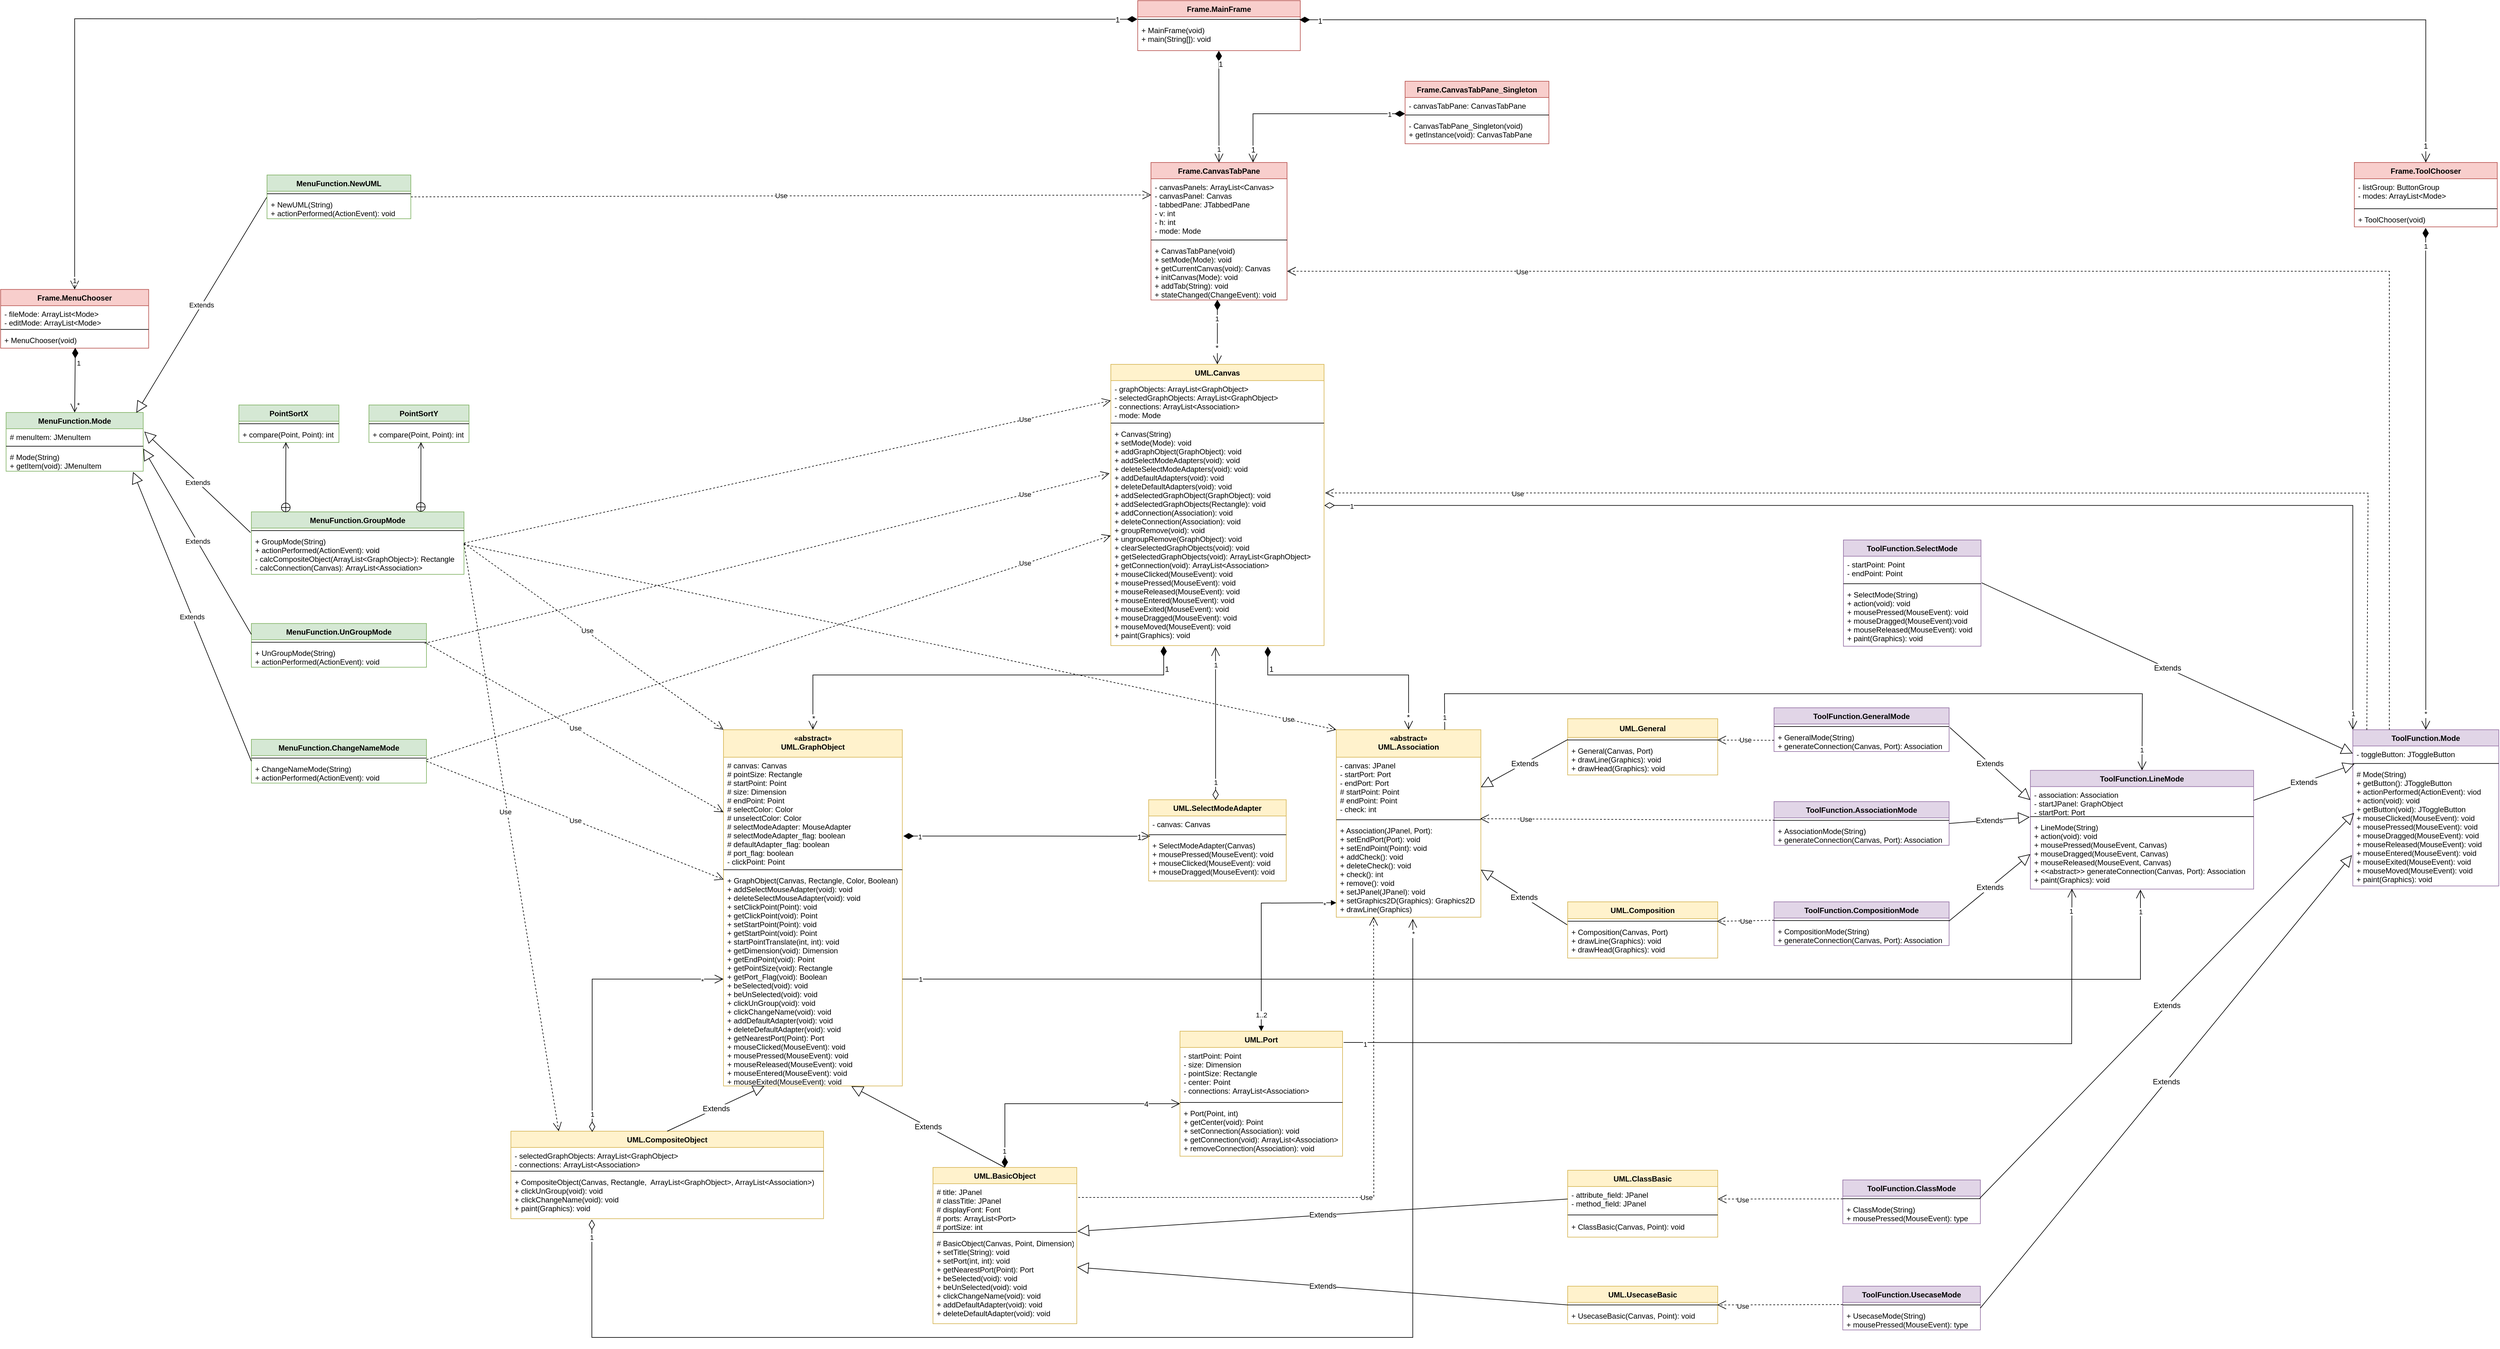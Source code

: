 <mxfile version="20.0.1" type="device"><diagram id="C5RBs43oDa-KdzZeNtuy" name="Page-1"><mxGraphModel dx="1924" dy="959" grid="1" gridSize="10" guides="1" tooltips="1" connect="1" arrows="1" fold="1" page="1" pageScale="1" pageWidth="5000" pageHeight="1000" math="0" shadow="0"><root><mxCell id="WIyWlLk6GJQsqaUBKTNV-0"/><mxCell id="WIyWlLk6GJQsqaUBKTNV-1" parent="WIyWlLk6GJQsqaUBKTNV-0"/><mxCell id="RwhQ8lTpVYpR9H53jZ2B-0" value="Frame.MenuChooser" style="swimlane;fontStyle=1;align=center;verticalAlign=top;childLayout=stackLayout;horizontal=1;startSize=26;horizontalStack=0;resizeParent=1;resizeParentMax=0;resizeLast=0;collapsible=1;marginBottom=0;labelBackgroundColor=none;fontFamily=Helvetica;fontSize=12;strokeColor=#b85450;fillColor=#f8cecc;" vertex="1" parent="WIyWlLk6GJQsqaUBKTNV-1"><mxGeometry x="502" y="912.18" width="236.75" height="94" as="geometry"/></mxCell><mxCell id="RwhQ8lTpVYpR9H53jZ2B-1" value="- fileMode: ArrayList&lt;Mode&gt;&#10;- editMode: ArrayList&lt;Mode&gt;" style="text;strokeColor=none;fillColor=none;align=left;verticalAlign=top;spacingLeft=4;spacingRight=4;overflow=hidden;rotatable=0;points=[[0,0.5],[1,0.5]];portConstraint=eastwest;labelBackgroundColor=none;fontFamily=Helvetica;fontSize=12;fontColor=default;" vertex="1" parent="RwhQ8lTpVYpR9H53jZ2B-0"><mxGeometry y="26" width="236.75" height="34" as="geometry"/></mxCell><mxCell id="RwhQ8lTpVYpR9H53jZ2B-2" value="" style="line;strokeWidth=1;fillColor=none;align=left;verticalAlign=middle;spacingTop=-1;spacingLeft=3;spacingRight=3;rotatable=0;labelPosition=right;points=[];portConstraint=eastwest;labelBackgroundColor=none;fontFamily=Helvetica;fontSize=12;fontColor=default;" vertex="1" parent="RwhQ8lTpVYpR9H53jZ2B-0"><mxGeometry y="60" width="236.75" height="8" as="geometry"/></mxCell><mxCell id="RwhQ8lTpVYpR9H53jZ2B-3" value="+ MenuChooser(void)" style="text;strokeColor=none;fillColor=none;align=left;verticalAlign=top;spacingLeft=4;spacingRight=4;overflow=hidden;rotatable=0;points=[[0,0.5],[1,0.5]];portConstraint=eastwest;labelBackgroundColor=none;fontFamily=Helvetica;fontSize=12;fontColor=default;" vertex="1" parent="RwhQ8lTpVYpR9H53jZ2B-0"><mxGeometry y="68" width="236.75" height="26" as="geometry"/></mxCell><mxCell id="RwhQ8lTpVYpR9H53jZ2B-4" value="Frame.ToolChooser" style="swimlane;fontStyle=1;align=center;verticalAlign=top;childLayout=stackLayout;horizontal=1;startSize=26;horizontalStack=0;resizeParent=1;resizeParentMax=0;resizeLast=0;collapsible=1;marginBottom=0;labelBackgroundColor=none;fontFamily=Helvetica;fontSize=12;strokeColor=#b85450;fillColor=#f8cecc;" vertex="1" parent="WIyWlLk6GJQsqaUBKTNV-1"><mxGeometry x="4266.05" y="709.0" width="228.58" height="103" as="geometry"/></mxCell><mxCell id="RwhQ8lTpVYpR9H53jZ2B-5" value="- listGroup: ButtonGroup&#10;- modes: ArrayList&lt;Mode&gt;" style="text;strokeColor=none;fillColor=none;align=left;verticalAlign=top;spacingLeft=4;spacingRight=4;overflow=hidden;rotatable=0;points=[[0,0.5],[1,0.5]];portConstraint=eastwest;labelBackgroundColor=none;fontFamily=Helvetica;fontSize=12;fontColor=default;" vertex="1" parent="RwhQ8lTpVYpR9H53jZ2B-4"><mxGeometry y="26" width="228.58" height="44" as="geometry"/></mxCell><mxCell id="RwhQ8lTpVYpR9H53jZ2B-6" value="" style="line;strokeWidth=1;fillColor=none;align=left;verticalAlign=middle;spacingTop=-1;spacingLeft=3;spacingRight=3;rotatable=0;labelPosition=right;points=[];portConstraint=eastwest;labelBackgroundColor=none;fontFamily=Helvetica;fontSize=12;fontColor=default;" vertex="1" parent="RwhQ8lTpVYpR9H53jZ2B-4"><mxGeometry y="70" width="228.58" height="8" as="geometry"/></mxCell><mxCell id="RwhQ8lTpVYpR9H53jZ2B-7" value="+ ToolChooser(void)" style="text;strokeColor=none;fillColor=none;align=left;verticalAlign=top;spacingLeft=4;spacingRight=4;overflow=hidden;rotatable=0;points=[[0,0.5],[1,0.5]];portConstraint=eastwest;labelBackgroundColor=none;fontFamily=Helvetica;fontSize=12;fontColor=default;" vertex="1" parent="RwhQ8lTpVYpR9H53jZ2B-4"><mxGeometry y="78" width="228.58" height="25" as="geometry"/></mxCell><mxCell id="RwhQ8lTpVYpR9H53jZ2B-8" value="Frame.MainFrame" style="swimlane;fontStyle=1;align=center;verticalAlign=top;childLayout=stackLayout;horizontal=1;startSize=26;horizontalStack=0;resizeParent=1;resizeParentMax=0;resizeLast=0;collapsible=1;marginBottom=0;labelBackgroundColor=none;fontFamily=Helvetica;fontSize=12;strokeColor=#b85450;fillColor=#f8cecc;" vertex="1" parent="WIyWlLk6GJQsqaUBKTNV-1"><mxGeometry x="2320.42" y="450" width="260" height="80" as="geometry"/></mxCell><mxCell id="RwhQ8lTpVYpR9H53jZ2B-9" value="" style="line;strokeWidth=1;fillColor=none;align=left;verticalAlign=middle;spacingTop=-1;spacingLeft=3;spacingRight=3;rotatable=0;labelPosition=right;points=[];portConstraint=eastwest;labelBackgroundColor=none;fontFamily=Helvetica;fontSize=12;fontColor=default;" vertex="1" parent="RwhQ8lTpVYpR9H53jZ2B-8"><mxGeometry y="26" width="260" height="8" as="geometry"/></mxCell><mxCell id="RwhQ8lTpVYpR9H53jZ2B-10" value="+ MainFrame(void)&#10;+ main(String[]): void" style="text;strokeColor=none;fillColor=none;align=left;verticalAlign=top;spacingLeft=4;spacingRight=4;overflow=hidden;rotatable=0;points=[[0,0.5],[1,0.5]];portConstraint=eastwest;labelBackgroundColor=none;fontFamily=Helvetica;fontSize=12;fontColor=default;" vertex="1" parent="RwhQ8lTpVYpR9H53jZ2B-8"><mxGeometry y="34" width="260" height="46" as="geometry"/></mxCell><mxCell id="RwhQ8lTpVYpR9H53jZ2B-11" value="1" style="endArrow=open;html=1;endSize=12;startArrow=diamondThin;startSize=14;startFill=1;edgeStyle=orthogonalEdgeStyle;align=left;verticalAlign=bottom;rounded=0;fontFamily=Helvetica;fontSize=12;fontColor=default;entryX=0.5;entryY=0;entryDx=0;entryDy=0;exitX=0.995;exitY=0.585;exitDx=0;exitDy=0;exitPerimeter=0;" edge="1" parent="WIyWlLk6GJQsqaUBKTNV-1" source="RwhQ8lTpVYpR9H53jZ2B-9" target="RwhQ8lTpVYpR9H53jZ2B-4"><mxGeometry x="-0.973" y="-11" relative="1" as="geometry"><mxPoint x="2580.42" y="503" as="sourcePoint"/><mxPoint x="2508.42" y="677" as="targetPoint"/><mxPoint as="offset"/></mxGeometry></mxCell><mxCell id="RwhQ8lTpVYpR9H53jZ2B-12" value="1" style="edgeLabel;html=1;align=left;verticalAlign=middle;resizable=0;points=[];fontSize=12;fontFamily=Helvetica;fontColor=default;" vertex="1" connectable="0" parent="RwhQ8lTpVYpR9H53jZ2B-11"><mxGeometry x="0.869" y="2" relative="1" as="geometry"><mxPoint x="-7" y="107" as="offset"/></mxGeometry></mxCell><mxCell id="RwhQ8lTpVYpR9H53jZ2B-13" value="MenuFunction.Mode" style="swimlane;fontStyle=1;align=center;verticalAlign=top;childLayout=stackLayout;horizontal=1;startSize=26;horizontalStack=0;resizeParent=1;resizeParentMax=0;resizeLast=0;collapsible=1;marginBottom=0;labelBackgroundColor=none;fontFamily=Helvetica;fontSize=12;strokeColor=#82b366;fillColor=#d5e8d4;" vertex="1" parent="WIyWlLk6GJQsqaUBKTNV-1"><mxGeometry x="510.75" y="1109" width="219.25" height="94" as="geometry"/></mxCell><mxCell id="RwhQ8lTpVYpR9H53jZ2B-14" value="# menuItem: JMenuItem" style="text;strokeColor=none;fillColor=none;align=left;verticalAlign=top;spacingLeft=4;spacingRight=4;overflow=hidden;rotatable=0;points=[[0,0.5],[1,0.5]];portConstraint=eastwest;labelBackgroundColor=none;fontFamily=Helvetica;fontSize=12;fontColor=default;" vertex="1" parent="RwhQ8lTpVYpR9H53jZ2B-13"><mxGeometry y="26" width="219.25" height="24" as="geometry"/></mxCell><mxCell id="RwhQ8lTpVYpR9H53jZ2B-15" value="" style="line;strokeWidth=1;fillColor=none;align=left;verticalAlign=middle;spacingTop=-1;spacingLeft=3;spacingRight=3;rotatable=0;labelPosition=right;points=[];portConstraint=eastwest;labelBackgroundColor=none;fontFamily=Helvetica;fontSize=12;fontColor=default;" vertex="1" parent="RwhQ8lTpVYpR9H53jZ2B-13"><mxGeometry y="50" width="219.25" height="8" as="geometry"/></mxCell><mxCell id="RwhQ8lTpVYpR9H53jZ2B-16" value="# Mode(String)&#10;+ getItem(void): JMenuItem" style="text;strokeColor=none;fillColor=none;align=left;verticalAlign=top;spacingLeft=4;spacingRight=4;overflow=hidden;rotatable=0;points=[[0,0.5],[1,0.5]];portConstraint=eastwest;labelBackgroundColor=none;fontFamily=Helvetica;fontSize=12;fontColor=default;" vertex="1" parent="RwhQ8lTpVYpR9H53jZ2B-13"><mxGeometry y="58" width="219.25" height="36" as="geometry"/></mxCell><mxCell id="RwhQ8lTpVYpR9H53jZ2B-17" value="1" style="endArrow=open;html=1;endSize=12;startArrow=diamondThin;startSize=14;startFill=1;edgeStyle=orthogonalEdgeStyle;align=left;verticalAlign=bottom;rounded=0;fontFamily=Helvetica;fontSize=12;fontColor=default;entryX=0.5;entryY=0;entryDx=0;entryDy=0;exitX=-0.002;exitY=0.473;exitDx=0;exitDy=0;exitPerimeter=0;" edge="1" parent="WIyWlLk6GJQsqaUBKTNV-1" source="RwhQ8lTpVYpR9H53jZ2B-9" target="RwhQ8lTpVYpR9H53jZ2B-0"><mxGeometry x="-0.966" y="10" relative="1" as="geometry"><mxPoint x="2298" y="479" as="sourcePoint"/><mxPoint x="1582" y="810" as="targetPoint"/><Array as="points"><mxPoint x="2268" y="480"/><mxPoint x="405" y="479"/></Array><mxPoint as="offset"/></mxGeometry></mxCell><mxCell id="RwhQ8lTpVYpR9H53jZ2B-18" value="1" style="edgeLabel;html=1;align=center;verticalAlign=middle;resizable=0;points=[];" vertex="1" connectable="0" parent="RwhQ8lTpVYpR9H53jZ2B-17"><mxGeometry x="0.986" y="-1" relative="1" as="geometry"><mxPoint as="offset"/></mxGeometry></mxCell><mxCell id="RwhQ8lTpVYpR9H53jZ2B-19" value="MenuFunction.ChangeNameMode" style="swimlane;fontStyle=1;align=center;verticalAlign=top;childLayout=stackLayout;horizontal=1;startSize=26;horizontalStack=0;resizeParent=1;resizeParentMax=0;resizeLast=0;collapsible=1;marginBottom=0;labelBackgroundColor=none;fontFamily=Helvetica;fontSize=12;strokeColor=#82b366;fillColor=#d5e8d4;" vertex="1" parent="WIyWlLk6GJQsqaUBKTNV-1"><mxGeometry x="903" y="1632" width="280" height="70" as="geometry"/></mxCell><mxCell id="RwhQ8lTpVYpR9H53jZ2B-20" value="" style="line;strokeWidth=1;fillColor=none;align=left;verticalAlign=middle;spacingTop=-1;spacingLeft=3;spacingRight=3;rotatable=0;labelPosition=right;points=[];portConstraint=eastwest;labelBackgroundColor=none;fontFamily=Helvetica;fontSize=12;fontColor=default;" vertex="1" parent="RwhQ8lTpVYpR9H53jZ2B-19"><mxGeometry y="26" width="280" height="8" as="geometry"/></mxCell><mxCell id="RwhQ8lTpVYpR9H53jZ2B-21" value="+ ChangeNameMode(String)&#10;+ actionPerformed(ActionEvent): void" style="text;strokeColor=none;fillColor=none;align=left;verticalAlign=top;spacingLeft=4;spacingRight=4;overflow=hidden;rotatable=0;points=[[0,0.5],[1,0.5]];portConstraint=eastwest;labelBackgroundColor=none;fontFamily=Helvetica;fontSize=12;fontColor=default;" vertex="1" parent="RwhQ8lTpVYpR9H53jZ2B-19"><mxGeometry y="34" width="280" height="36" as="geometry"/></mxCell><mxCell id="RwhQ8lTpVYpR9H53jZ2B-22" value="MenuFunction.UnGroupMode" style="swimlane;fontStyle=1;align=center;verticalAlign=top;childLayout=stackLayout;horizontal=1;startSize=26;horizontalStack=0;resizeParent=1;resizeParentMax=0;resizeLast=0;collapsible=1;marginBottom=0;labelBackgroundColor=none;fontFamily=Helvetica;fontSize=12;strokeColor=#82b366;fillColor=#d5e8d4;" vertex="1" parent="WIyWlLk6GJQsqaUBKTNV-1"><mxGeometry x="903" y="1446.62" width="280" height="70" as="geometry"/></mxCell><mxCell id="RwhQ8lTpVYpR9H53jZ2B-23" value="" style="line;strokeWidth=1;fillColor=none;align=left;verticalAlign=middle;spacingTop=-1;spacingLeft=3;spacingRight=3;rotatable=0;labelPosition=right;points=[];portConstraint=eastwest;labelBackgroundColor=none;fontFamily=Helvetica;fontSize=12;fontColor=default;" vertex="1" parent="RwhQ8lTpVYpR9H53jZ2B-22"><mxGeometry y="26" width="280" height="8" as="geometry"/></mxCell><mxCell id="RwhQ8lTpVYpR9H53jZ2B-24" value="+ UnGroupMode(String)&#10;+ actionPerformed(ActionEvent): void" style="text;strokeColor=none;fillColor=none;align=left;verticalAlign=top;spacingLeft=4;spacingRight=4;overflow=hidden;rotatable=0;points=[[0,0.5],[1,0.5]];portConstraint=eastwest;labelBackgroundColor=none;fontFamily=Helvetica;fontSize=12;fontColor=default;" vertex="1" parent="RwhQ8lTpVYpR9H53jZ2B-22"><mxGeometry y="34" width="280" height="36" as="geometry"/></mxCell><mxCell id="RwhQ8lTpVYpR9H53jZ2B-25" value="MenuFunction.GroupMode" style="swimlane;fontStyle=1;align=center;verticalAlign=top;childLayout=stackLayout;horizontal=1;startSize=26;horizontalStack=0;resizeParent=1;resizeParentMax=0;resizeLast=0;collapsible=1;marginBottom=0;labelBackgroundColor=none;fontFamily=Helvetica;fontSize=12;strokeColor=#82b366;fillColor=#d5e8d4;" vertex="1" parent="WIyWlLk6GJQsqaUBKTNV-1"><mxGeometry x="903" y="1268" width="340" height="100" as="geometry"/></mxCell><mxCell id="RwhQ8lTpVYpR9H53jZ2B-26" value="" style="line;strokeWidth=1;fillColor=none;align=left;verticalAlign=middle;spacingTop=-1;spacingLeft=3;spacingRight=3;rotatable=0;labelPosition=right;points=[];portConstraint=eastwest;labelBackgroundColor=none;fontFamily=Helvetica;fontSize=12;fontColor=default;" vertex="1" parent="RwhQ8lTpVYpR9H53jZ2B-25"><mxGeometry y="26" width="340" height="8" as="geometry"/></mxCell><mxCell id="RwhQ8lTpVYpR9H53jZ2B-27" value="+ GroupMode(String)&#10;+ actionPerformed(ActionEvent): void&#10;- calcCompositeObject(ArrayList&lt;GraphObject&gt;): Rectangle&#10;- calcConnection(Canvas): ArrayList&lt;Association&gt;" style="text;strokeColor=none;fillColor=none;align=left;verticalAlign=top;spacingLeft=4;spacingRight=4;overflow=hidden;rotatable=0;points=[[0,0.5],[1,0.5]];portConstraint=eastwest;labelBackgroundColor=none;fontFamily=Helvetica;fontSize=12;fontColor=default;" vertex="1" parent="RwhQ8lTpVYpR9H53jZ2B-25"><mxGeometry y="34" width="340" height="66" as="geometry"/></mxCell><mxCell id="RwhQ8lTpVYpR9H53jZ2B-28" value="ToolFunction.Mode" style="swimlane;fontStyle=1;align=center;verticalAlign=top;childLayout=stackLayout;horizontal=1;startSize=26;horizontalStack=0;resizeParent=1;resizeParentMax=0;resizeLast=0;collapsible=1;marginBottom=0;labelBackgroundColor=none;fontFamily=Helvetica;fontSize=12;strokeColor=#9673a6;fillColor=#e1d5e7;" vertex="1" parent="WIyWlLk6GJQsqaUBKTNV-1"><mxGeometry x="4263.63" y="1616.62" width="233.42" height="250" as="geometry"/></mxCell><mxCell id="RwhQ8lTpVYpR9H53jZ2B-29" value="- toggleButton: JToggleButton" style="text;strokeColor=none;fillColor=none;align=left;verticalAlign=top;spacingLeft=4;spacingRight=4;overflow=hidden;rotatable=0;points=[[0,0.5],[1,0.5]];portConstraint=eastwest;labelBackgroundColor=none;fontFamily=Helvetica;fontSize=12;fontColor=default;" vertex="1" parent="RwhQ8lTpVYpR9H53jZ2B-28"><mxGeometry y="26" width="233.42" height="24" as="geometry"/></mxCell><mxCell id="RwhQ8lTpVYpR9H53jZ2B-30" value="" style="line;strokeWidth=1;fillColor=none;align=left;verticalAlign=middle;spacingTop=-1;spacingLeft=3;spacingRight=3;rotatable=0;labelPosition=right;points=[];portConstraint=eastwest;labelBackgroundColor=none;fontFamily=Helvetica;fontSize=12;fontColor=default;" vertex="1" parent="RwhQ8lTpVYpR9H53jZ2B-28"><mxGeometry y="50" width="233.42" height="8" as="geometry"/></mxCell><mxCell id="RwhQ8lTpVYpR9H53jZ2B-31" value="# Mode(String)&#10;+ getButton(): JToggleButton&#10;+ actionPerformed(ActionEvent): viod&#10;+ action(void): void&#10;+ getButton(void): JToggleButton&#10;+ mouseClicked(MouseEvent): void&#10;+ mousePressed(MouseEvent): void&#10;+ mouseDragged(MouseEvent): void&#10;+ mouseReleased(MouseEvent): void&#10;+ mouseEntered(MouseEvent): void&#10;+ mouseExited(MouseEvent): void&#10;+ mouseMoved(MouseEvent): void&#10;+ paint(Graphics): void" style="text;strokeColor=none;fillColor=none;align=left;verticalAlign=top;spacingLeft=4;spacingRight=4;overflow=hidden;rotatable=0;points=[[0,0.5],[1,0.5]];portConstraint=eastwest;labelBackgroundColor=none;fontFamily=Helvetica;fontSize=12;fontColor=default;" vertex="1" parent="RwhQ8lTpVYpR9H53jZ2B-28"><mxGeometry y="58" width="233.42" height="192" as="geometry"/></mxCell><mxCell id="RwhQ8lTpVYpR9H53jZ2B-32" value="ToolFunction.ClassMode" style="swimlane;fontStyle=1;align=center;verticalAlign=top;childLayout=stackLayout;horizontal=1;startSize=26;horizontalStack=0;resizeParent=1;resizeParentMax=0;resizeLast=0;collapsible=1;marginBottom=0;labelBackgroundColor=none;fontFamily=Helvetica;fontSize=12;strokeColor=#9673a6;fillColor=#e1d5e7;" vertex="1" parent="WIyWlLk6GJQsqaUBKTNV-1"><mxGeometry x="3448" y="2337" width="220" height="70" as="geometry"/></mxCell><mxCell id="RwhQ8lTpVYpR9H53jZ2B-33" value="" style="line;strokeWidth=1;fillColor=none;align=left;verticalAlign=middle;spacingTop=-1;spacingLeft=3;spacingRight=3;rotatable=0;labelPosition=right;points=[];portConstraint=eastwest;labelBackgroundColor=none;fontFamily=Helvetica;fontSize=12;fontColor=default;" vertex="1" parent="RwhQ8lTpVYpR9H53jZ2B-32"><mxGeometry y="26" width="220" height="8" as="geometry"/></mxCell><mxCell id="RwhQ8lTpVYpR9H53jZ2B-34" value="+ ClassMode(String)&#10;+ mousePressed(MouseEvent): type" style="text;strokeColor=none;fillColor=none;align=left;verticalAlign=top;spacingLeft=4;spacingRight=4;overflow=hidden;rotatable=0;points=[[0,0.5],[1,0.5]];portConstraint=eastwest;labelBackgroundColor=none;fontFamily=Helvetica;fontSize=12;fontColor=default;" vertex="1" parent="RwhQ8lTpVYpR9H53jZ2B-32"><mxGeometry y="34" width="220" height="36" as="geometry"/></mxCell><mxCell id="RwhQ8lTpVYpR9H53jZ2B-35" value="Extends" style="endArrow=block;endSize=16;endFill=0;html=1;rounded=0;fontFamily=Helvetica;fontSize=12;fontColor=default;exitX=0.995;exitY=0.438;exitDx=0;exitDy=0;exitPerimeter=0;entryX=0.009;entryY=0.391;entryDx=0;entryDy=0;entryPerimeter=0;" edge="1" parent="WIyWlLk6GJQsqaUBKTNV-1" source="RwhQ8lTpVYpR9H53jZ2B-33" target="RwhQ8lTpVYpR9H53jZ2B-31"><mxGeometry width="160" relative="1" as="geometry"><mxPoint x="3855.96" y="1969.62" as="sourcePoint"/><mxPoint x="4278" y="2049" as="targetPoint"/></mxGeometry></mxCell><mxCell id="RwhQ8lTpVYpR9H53jZ2B-36" value="ToolFunction.UsecaseMode" style="swimlane;fontStyle=1;align=center;verticalAlign=top;childLayout=stackLayout;horizontal=1;startSize=26;horizontalStack=0;resizeParent=1;resizeParentMax=0;resizeLast=0;collapsible=1;marginBottom=0;labelBackgroundColor=none;fontFamily=Helvetica;fontSize=12;strokeColor=#9673a6;fillColor=#e1d5e7;" vertex="1" parent="WIyWlLk6GJQsqaUBKTNV-1"><mxGeometry x="3448" y="2507" width="220" height="70" as="geometry"/></mxCell><mxCell id="RwhQ8lTpVYpR9H53jZ2B-37" value="" style="line;strokeWidth=1;fillColor=none;align=left;verticalAlign=middle;spacingTop=-1;spacingLeft=3;spacingRight=3;rotatable=0;labelPosition=right;points=[];portConstraint=eastwest;labelBackgroundColor=none;fontFamily=Helvetica;fontSize=12;fontColor=default;" vertex="1" parent="RwhQ8lTpVYpR9H53jZ2B-36"><mxGeometry y="26" width="220" height="8" as="geometry"/></mxCell><mxCell id="RwhQ8lTpVYpR9H53jZ2B-38" value="+ UsecaseMode(String)&#10;+ mousePressed(MouseEvent): type" style="text;strokeColor=none;fillColor=none;align=left;verticalAlign=top;spacingLeft=4;spacingRight=4;overflow=hidden;rotatable=0;points=[[0,0.5],[1,0.5]];portConstraint=eastwest;labelBackgroundColor=none;fontFamily=Helvetica;fontSize=12;fontColor=default;" vertex="1" parent="RwhQ8lTpVYpR9H53jZ2B-36"><mxGeometry y="34" width="220" height="36" as="geometry"/></mxCell><mxCell id="RwhQ8lTpVYpR9H53jZ2B-39" value="Extends" style="endArrow=block;endSize=16;endFill=0;html=1;rounded=0;fontFamily=Helvetica;fontSize=12;fontColor=default;exitX=1;exitY=0.5;exitDx=0;exitDy=0;entryX=-0.006;entryY=0.743;entryDx=0;entryDy=0;entryPerimeter=0;" edge="1" parent="WIyWlLk6GJQsqaUBKTNV-1" source="RwhQ8lTpVYpR9H53jZ2B-36" target="RwhQ8lTpVYpR9H53jZ2B-31"><mxGeometry width="160" relative="1" as="geometry"><mxPoint x="3712.96" y="2123.62" as="sourcePoint"/><mxPoint x="4338" y="2109" as="targetPoint"/></mxGeometry></mxCell><mxCell id="RwhQ8lTpVYpR9H53jZ2B-40" value="ToolFunction.GeneralMode&#10;&#10;" style="swimlane;fontStyle=1;align=center;verticalAlign=top;childLayout=stackLayout;horizontal=1;startSize=26;horizontalStack=0;resizeParent=1;resizeParentMax=0;resizeLast=0;collapsible=1;marginBottom=0;labelBackgroundColor=none;fontFamily=Helvetica;fontSize=12;strokeColor=#9673a6;fillColor=#e1d5e7;" vertex="1" parent="WIyWlLk6GJQsqaUBKTNV-1"><mxGeometry x="3338" y="1581.5" width="280" height="70" as="geometry"/></mxCell><mxCell id="RwhQ8lTpVYpR9H53jZ2B-41" value="" style="line;strokeWidth=1;fillColor=none;align=left;verticalAlign=middle;spacingTop=-1;spacingLeft=3;spacingRight=3;rotatable=0;labelPosition=right;points=[];portConstraint=eastwest;labelBackgroundColor=none;fontFamily=Helvetica;fontSize=12;fontColor=default;" vertex="1" parent="RwhQ8lTpVYpR9H53jZ2B-40"><mxGeometry y="26" width="280" height="8" as="geometry"/></mxCell><mxCell id="RwhQ8lTpVYpR9H53jZ2B-42" value="+ GeneralMode(String)&#10;+ generateConnection(Canvas, Port): Association" style="text;strokeColor=none;fillColor=none;align=left;verticalAlign=top;spacingLeft=4;spacingRight=4;overflow=hidden;rotatable=0;points=[[0,0.5],[1,0.5]];portConstraint=eastwest;labelBackgroundColor=none;fontFamily=Helvetica;fontSize=12;fontColor=default;" vertex="1" parent="RwhQ8lTpVYpR9H53jZ2B-40"><mxGeometry y="34" width="280" height="36" as="geometry"/></mxCell><mxCell id="RwhQ8lTpVYpR9H53jZ2B-43" value="ToolFunction.AssociationMode" style="swimlane;fontStyle=1;align=center;verticalAlign=top;childLayout=stackLayout;horizontal=1;startSize=26;horizontalStack=0;resizeParent=1;resizeParentMax=0;resizeLast=0;collapsible=1;marginBottom=0;labelBackgroundColor=none;fontFamily=Helvetica;fontSize=12;strokeColor=#9673a6;fillColor=#e1d5e7;" vertex="1" parent="WIyWlLk6GJQsqaUBKTNV-1"><mxGeometry x="3338" y="1731.62" width="280" height="70" as="geometry"/></mxCell><mxCell id="RwhQ8lTpVYpR9H53jZ2B-44" value="" style="line;strokeWidth=1;fillColor=none;align=left;verticalAlign=middle;spacingTop=-1;spacingLeft=3;spacingRight=3;rotatable=0;labelPosition=right;points=[];portConstraint=eastwest;labelBackgroundColor=none;fontFamily=Helvetica;fontSize=12;fontColor=default;" vertex="1" parent="RwhQ8lTpVYpR9H53jZ2B-43"><mxGeometry y="26" width="280" height="8" as="geometry"/></mxCell><mxCell id="RwhQ8lTpVYpR9H53jZ2B-45" value="+ AssociationMode(String)&#10;+ generateConnection(Canvas, Port): Association" style="text;strokeColor=none;fillColor=none;align=left;verticalAlign=top;spacingLeft=4;spacingRight=4;overflow=hidden;rotatable=0;points=[[0,0.5],[1,0.5]];portConstraint=eastwest;labelBackgroundColor=none;fontFamily=Helvetica;fontSize=12;fontColor=default;" vertex="1" parent="RwhQ8lTpVYpR9H53jZ2B-43"><mxGeometry y="34" width="280" height="36" as="geometry"/></mxCell><mxCell id="RwhQ8lTpVYpR9H53jZ2B-46" value="Extends" style="endArrow=block;endSize=16;endFill=0;html=1;rounded=0;fontFamily=Helvetica;fontSize=12;fontColor=default;exitX=1.004;exitY=0.688;exitDx=0;exitDy=0;entryX=0;entryY=0.25;entryDx=0;entryDy=0;exitPerimeter=0;" edge="1" parent="WIyWlLk6GJQsqaUBKTNV-1" source="RwhQ8lTpVYpR9H53jZ2B-41" target="RwhQ8lTpVYpR9H53jZ2B-129"><mxGeometry width="160" relative="1" as="geometry"><mxPoint x="3667" y="1616.5" as="sourcePoint"/><mxPoint x="4366" y="2041.31" as="targetPoint"/></mxGeometry></mxCell><mxCell id="RwhQ8lTpVYpR9H53jZ2B-47" value="Extends" style="endArrow=block;endSize=16;endFill=0;html=1;rounded=0;fontFamily=Helvetica;fontSize=12;fontColor=default;entryX=-0.003;entryY=1.111;entryDx=0;entryDy=0;entryPerimeter=0;exitX=1;exitY=0.5;exitDx=0;exitDy=0;" edge="1" parent="WIyWlLk6GJQsqaUBKTNV-1" source="RwhQ8lTpVYpR9H53jZ2B-43" target="RwhQ8lTpVYpR9H53jZ2B-130"><mxGeometry width="160" relative="1" as="geometry"><mxPoint x="3698" y="1769" as="sourcePoint"/><mxPoint x="3796" y="1788.31" as="targetPoint"/></mxGeometry></mxCell><mxCell id="RwhQ8lTpVYpR9H53jZ2B-48" value="ToolFunction.CompositionMode" style="swimlane;fontStyle=1;align=center;verticalAlign=top;childLayout=stackLayout;horizontal=1;startSize=26;horizontalStack=0;resizeParent=1;resizeParentMax=0;resizeLast=0;collapsible=1;marginBottom=0;labelBackgroundColor=none;fontFamily=Helvetica;fontSize=12;strokeColor=#9673a6;fillColor=#e1d5e7;" vertex="1" parent="WIyWlLk6GJQsqaUBKTNV-1"><mxGeometry x="3338" y="1892" width="280" height="70" as="geometry"/></mxCell><mxCell id="RwhQ8lTpVYpR9H53jZ2B-49" value="" style="line;strokeWidth=1;fillColor=none;align=left;verticalAlign=middle;spacingTop=-1;spacingLeft=3;spacingRight=3;rotatable=0;labelPosition=right;points=[];portConstraint=eastwest;labelBackgroundColor=none;fontFamily=Helvetica;fontSize=12;fontColor=default;" vertex="1" parent="RwhQ8lTpVYpR9H53jZ2B-48"><mxGeometry y="26" width="280" height="8" as="geometry"/></mxCell><mxCell id="RwhQ8lTpVYpR9H53jZ2B-50" value="+ CompositionMode(String)&#10;+ generateConnection(Canvas, Port): Association" style="text;strokeColor=none;fillColor=none;align=left;verticalAlign=top;spacingLeft=4;spacingRight=4;overflow=hidden;rotatable=0;points=[[0,0.5],[1,0.5]];portConstraint=eastwest;labelBackgroundColor=none;fontFamily=Helvetica;fontSize=12;fontColor=default;" vertex="1" parent="RwhQ8lTpVYpR9H53jZ2B-48"><mxGeometry y="34" width="280" height="36" as="geometry"/></mxCell><mxCell id="RwhQ8lTpVYpR9H53jZ2B-51" value="Extends" style="endArrow=block;endSize=16;endFill=0;html=1;rounded=0;fontFamily=Helvetica;fontSize=12;fontColor=default;entryX=0;entryY=0.5;entryDx=0;entryDy=0;exitX=0.999;exitY=0.607;exitDx=0;exitDy=0;exitPerimeter=0;" edge="1" parent="WIyWlLk6GJQsqaUBKTNV-1" source="RwhQ8lTpVYpR9H53jZ2B-49" target="RwhQ8lTpVYpR9H53jZ2B-132"><mxGeometry width="160" relative="1" as="geometry"><mxPoint x="3668" y="1919" as="sourcePoint"/><mxPoint x="4636" y="2041.31" as="targetPoint"/></mxGeometry></mxCell><mxCell id="RwhQ8lTpVYpR9H53jZ2B-52" value="ToolFunction.SelectMode" style="swimlane;fontStyle=1;align=center;verticalAlign=top;childLayout=stackLayout;horizontal=1;startSize=26;horizontalStack=0;resizeParent=1;resizeParentMax=0;resizeLast=0;collapsible=1;marginBottom=0;labelBackgroundColor=none;fontFamily=Helvetica;fontSize=12;strokeColor=#9673a6;fillColor=#e1d5e7;" vertex="1" parent="WIyWlLk6GJQsqaUBKTNV-1"><mxGeometry x="3449" y="1313" width="220" height="170" as="geometry"/></mxCell><mxCell id="RwhQ8lTpVYpR9H53jZ2B-53" value="- startPoint: Point&#10;- endPoint: Point" style="text;strokeColor=none;fillColor=none;align=left;verticalAlign=top;spacingLeft=4;spacingRight=4;overflow=hidden;rotatable=0;points=[[0,0.5],[1,0.5]];portConstraint=eastwest;labelBackgroundColor=none;fontFamily=Helvetica;fontSize=12;fontColor=default;" vertex="1" parent="RwhQ8lTpVYpR9H53jZ2B-52"><mxGeometry y="26" width="220" height="40" as="geometry"/></mxCell><mxCell id="RwhQ8lTpVYpR9H53jZ2B-54" value="" style="line;strokeWidth=1;fillColor=none;align=left;verticalAlign=middle;spacingTop=-1;spacingLeft=3;spacingRight=3;rotatable=0;labelPosition=right;points=[];portConstraint=eastwest;labelBackgroundColor=none;fontFamily=Helvetica;fontSize=12;fontColor=default;" vertex="1" parent="RwhQ8lTpVYpR9H53jZ2B-52"><mxGeometry y="66" width="220" height="8" as="geometry"/></mxCell><mxCell id="RwhQ8lTpVYpR9H53jZ2B-55" value="+ SelectMode(String)&#10;+ action(void): void&#10;+ mousePressed(MouseEvent): void&#10;+ mouseDragged(MouseEvent):void&#10;+ mouseReleased(MouseEvent): void&#10;+ paint(Graphics): void" style="text;strokeColor=none;fillColor=none;align=left;verticalAlign=top;spacingLeft=4;spacingRight=4;overflow=hidden;rotatable=0;points=[[0,0.5],[1,0.5]];portConstraint=eastwest;labelBackgroundColor=none;fontFamily=Helvetica;fontSize=12;fontColor=default;" vertex="1" parent="RwhQ8lTpVYpR9H53jZ2B-52"><mxGeometry y="74" width="220" height="96" as="geometry"/></mxCell><mxCell id="RwhQ8lTpVYpR9H53jZ2B-56" value="Extends" style="endArrow=block;endSize=16;endFill=0;html=1;rounded=0;fontFamily=Helvetica;fontSize=12;fontColor=default;exitX=1.005;exitY=-0.057;exitDx=0;exitDy=0;exitPerimeter=0;entryX=0;entryY=0.5;entryDx=0;entryDy=0;" edge="1" parent="WIyWlLk6GJQsqaUBKTNV-1" source="RwhQ8lTpVYpR9H53jZ2B-55" target="RwhQ8lTpVYpR9H53jZ2B-29"><mxGeometry width="160" relative="1" as="geometry"><mxPoint x="4734.38" y="1850.62" as="sourcePoint"/><mxPoint x="4484.35" y="1767.334" as="targetPoint"/></mxGeometry></mxCell><mxCell id="RwhQ8lTpVYpR9H53jZ2B-57" value="UML.Canvas" style="swimlane;fontStyle=1;align=center;verticalAlign=top;childLayout=stackLayout;horizontal=1;startSize=26;horizontalStack=0;resizeParent=1;resizeParentMax=0;resizeLast=0;collapsible=1;marginBottom=0;labelBackgroundColor=none;fontFamily=Helvetica;fontSize=12;strokeColor=#d6b656;fillColor=#fff2cc;" vertex="1" parent="WIyWlLk6GJQsqaUBKTNV-1"><mxGeometry x="2277.42" y="1032" width="341" height="450" as="geometry"/></mxCell><mxCell id="RwhQ8lTpVYpR9H53jZ2B-58" value="- graphObjects: ArrayList&lt;GraphObject&gt;&#10;- selectedGraphObjects: ArrayList&lt;GraphObject&gt;&#10;- connections: ArrayList&lt;Association&gt;&#10;- mode: Mode" style="text;strokeColor=none;fillColor=none;align=left;verticalAlign=top;spacingLeft=4;spacingRight=4;overflow=hidden;rotatable=0;points=[[0,0.5],[1,0.5]];portConstraint=eastwest;labelBackgroundColor=none;fontFamily=Helvetica;fontSize=12;fontColor=default;" vertex="1" parent="RwhQ8lTpVYpR9H53jZ2B-57"><mxGeometry y="26" width="341" height="64" as="geometry"/></mxCell><mxCell id="RwhQ8lTpVYpR9H53jZ2B-59" value="" style="line;strokeWidth=1;fillColor=none;align=left;verticalAlign=middle;spacingTop=-1;spacingLeft=3;spacingRight=3;rotatable=0;labelPosition=right;points=[];portConstraint=eastwest;labelBackgroundColor=none;fontFamily=Helvetica;fontSize=12;fontColor=default;" vertex="1" parent="RwhQ8lTpVYpR9H53jZ2B-57"><mxGeometry y="90" width="341" height="8" as="geometry"/></mxCell><mxCell id="RwhQ8lTpVYpR9H53jZ2B-60" value="+ Canvas(String)&#10;+ setMode(Mode): void&#10;+ addGraphObject(GraphObject): void&#10;+ addSelectModeAdapters(void): void&#10;+ deleteSelectModeAdapters(void): void&#10;+ addDefaultAdapters(void): void&#10;+ deleteDefaultAdapters(void): void&#10;+ addSelectedGraphObject(GraphObject): void&#10;+ addSelectedGraphObjects(Rectangle): void&#10;+ addConnection(Association): void&#10;+ deleteConnection(Association): void&#10;+ groupRemove(void): void&#10;+ ungroupRemove(GraphObject): void&#10;+ clearSelectedGraphObjects(void): void&#10;+ getSelectedGraphObjects(void): ArrayList&lt;GraphObject&gt;&#10;+ getConnection(void): ArrayList&lt;Association&gt;&#10;+ mouseClicked(MouseEvent): void&#10;+ mousePressed(MouseEvent): void&#10;+ mouseReleased(MouseEvent): void&#10;+ mouseEntered(MouseEvent): void&#10;+ mouseExited(MouseEvent): void&#10;+ mouseDragged(MouseEvent): void&#10;+ mouseMoved(MouseEvent): void&#10;+ paint(Graphics): void&#10;&#10;" style="text;strokeColor=none;fillColor=none;align=left;verticalAlign=top;spacingLeft=4;spacingRight=4;overflow=hidden;rotatable=0;points=[[0,0.5],[1,0.5]];portConstraint=eastwest;labelBackgroundColor=none;fontFamily=Helvetica;fontSize=12;fontColor=default;" vertex="1" parent="RwhQ8lTpVYpR9H53jZ2B-57"><mxGeometry y="98" width="341" height="352" as="geometry"/></mxCell><mxCell id="RwhQ8lTpVYpR9H53jZ2B-61" value="Frame.CanvasTabPane" style="swimlane;fontStyle=1;align=center;verticalAlign=top;childLayout=stackLayout;horizontal=1;startSize=26;horizontalStack=0;resizeParent=1;resizeParentMax=0;resizeLast=0;collapsible=1;marginBottom=0;labelBackgroundColor=none;fontFamily=Helvetica;fontSize=12;strokeColor=#b85450;fillColor=#f8cecc;" vertex="1" parent="WIyWlLk6GJQsqaUBKTNV-1"><mxGeometry x="2341.61" y="709" width="217.62" height="220" as="geometry"/></mxCell><mxCell id="RwhQ8lTpVYpR9H53jZ2B-62" value="- canvasPanels: ArrayList&lt;Canvas&gt;&#10;- canvasPanel: Canvas&#10;- tabbedPane: JTabbedPane&#10;- v: int&#10;- h: int&#10;- mode: Mode" style="text;strokeColor=none;fillColor=none;align=left;verticalAlign=top;spacingLeft=4;spacingRight=4;overflow=hidden;rotatable=0;points=[[0,0.5],[1,0.5]];portConstraint=eastwest;labelBackgroundColor=none;fontFamily=Helvetica;fontSize=12;fontColor=default;" vertex="1" parent="RwhQ8lTpVYpR9H53jZ2B-61"><mxGeometry y="26" width="217.62" height="94" as="geometry"/></mxCell><mxCell id="RwhQ8lTpVYpR9H53jZ2B-63" value="" style="line;strokeWidth=1;fillColor=none;align=left;verticalAlign=middle;spacingTop=-1;spacingLeft=3;spacingRight=3;rotatable=0;labelPosition=right;points=[];portConstraint=eastwest;labelBackgroundColor=none;fontFamily=Helvetica;fontSize=12;fontColor=default;" vertex="1" parent="RwhQ8lTpVYpR9H53jZ2B-61"><mxGeometry y="120" width="217.62" height="8" as="geometry"/></mxCell><mxCell id="RwhQ8lTpVYpR9H53jZ2B-64" value="+ CanvasTabPane(void)&#10;+ setMode(Mode): void&#10;+ getCurrentCanvas(void): Canvas&#10;+ initCanvas(Mode): void&#10;+ addTab(String): void&#10;+ stateChanged(ChangeEvent): void" style="text;strokeColor=none;fillColor=none;align=left;verticalAlign=top;spacingLeft=4;spacingRight=4;overflow=hidden;rotatable=0;points=[[0,0.5],[1,0.5]];portConstraint=eastwest;labelBackgroundColor=none;fontFamily=Helvetica;fontSize=12;fontColor=default;" vertex="1" parent="RwhQ8lTpVYpR9H53jZ2B-61"><mxGeometry y="128" width="217.62" height="92" as="geometry"/></mxCell><mxCell id="RwhQ8lTpVYpR9H53jZ2B-65" value="1" style="endArrow=open;html=1;endSize=12;startArrow=diamondThin;startSize=14;startFill=1;edgeStyle=orthogonalEdgeStyle;align=left;verticalAlign=bottom;rounded=0;fontFamily=Helvetica;fontSize=12;fontColor=default;entryX=0.5;entryY=0;entryDx=0;entryDy=0;exitX=0.499;exitY=1.006;exitDx=0;exitDy=0;exitPerimeter=0;" edge="1" parent="WIyWlLk6GJQsqaUBKTNV-1" source="RwhQ8lTpVYpR9H53jZ2B-10" target="RwhQ8lTpVYpR9H53jZ2B-61"><mxGeometry x="-0.654" y="-2" relative="1" as="geometry"><mxPoint x="2450.42" y="703" as="sourcePoint"/><mxPoint x="2600.42" y="835" as="targetPoint"/><Array as="points"/><mxPoint as="offset"/></mxGeometry></mxCell><mxCell id="RwhQ8lTpVYpR9H53jZ2B-66" value="1" style="edgeLabel;html=1;align=center;verticalAlign=middle;resizable=0;points=[];" vertex="1" connectable="0" parent="RwhQ8lTpVYpR9H53jZ2B-65"><mxGeometry x="0.82" y="4" relative="1" as="geometry"><mxPoint x="-5" y="-5" as="offset"/></mxGeometry></mxCell><mxCell id="RwhQ8lTpVYpR9H53jZ2B-67" value="" style="endArrow=open;html=1;endSize=12;startArrow=diamondThin;startSize=14;startFill=1;edgeStyle=orthogonalEdgeStyle;align=left;verticalAlign=bottom;rounded=0;fontFamily=Helvetica;fontSize=12;fontColor=default;entryX=0.5;entryY=0;entryDx=0;entryDy=0;exitX=0.488;exitY=0.996;exitDx=0;exitDy=0;exitPerimeter=0;" edge="1" parent="WIyWlLk6GJQsqaUBKTNV-1" source="RwhQ8lTpVYpR9H53jZ2B-64" target="RwhQ8lTpVYpR9H53jZ2B-57"><mxGeometry x="-0.027" y="-60" relative="1" as="geometry"><mxPoint x="2698" y="1092" as="sourcePoint"/><mxPoint x="2378.92" y="954.08" as="targetPoint"/><mxPoint as="offset"/><Array as="points"><mxPoint x="2448" y="1032"/></Array></mxGeometry></mxCell><mxCell id="RwhQ8lTpVYpR9H53jZ2B-68" value="*" style="edgeLabel;html=1;align=left;verticalAlign=middle;resizable=0;points=[];fontSize=12;fontFamily=Helvetica;fontColor=default;" vertex="1" connectable="0" parent="RwhQ8lTpVYpR9H53jZ2B-67"><mxGeometry x="0.713" y="-3" relative="1" as="geometry"><mxPoint x="-2" y="-11" as="offset"/></mxGeometry></mxCell><mxCell id="RwhQ8lTpVYpR9H53jZ2B-69" value="1" style="edgeLabel;html=1;align=center;verticalAlign=middle;resizable=0;points=[];" vertex="1" connectable="0" parent="RwhQ8lTpVYpR9H53jZ2B-67"><mxGeometry x="-0.792" y="-2" relative="1" as="geometry"><mxPoint x="1" y="19" as="offset"/></mxGeometry></mxCell><mxCell id="RwhQ8lTpVYpR9H53jZ2B-70" value="«abstract»&#10;UML.GraphObject" style="swimlane;fontStyle=1;align=center;verticalAlign=top;childLayout=stackLayout;horizontal=1;startSize=44;horizontalStack=0;resizeParent=1;resizeParentMax=0;resizeLast=0;collapsible=1;marginBottom=0;labelBackgroundColor=none;fontFamily=Helvetica;fontSize=12;strokeColor=#d6b656;fillColor=#fff2cc;" vertex="1" parent="WIyWlLk6GJQsqaUBKTNV-1"><mxGeometry x="1658" y="1616.62" width="285.98" height="570" as="geometry"/></mxCell><mxCell id="RwhQ8lTpVYpR9H53jZ2B-71" value="# canvas: Canvas &#10;# pointSize: Rectangle &#10;# startPoint: Point &#10;# size: Dimension &#10;# endPoint: Point &#10;# selectColor: Color&#10;# unselectColor: Color&#10;# selectModeAdapter: MouseAdapter&#10;# selectModeAdapter_flag: boolean&#10;# defaultAdapter_flag: boolean&#10;# port_flag: boolean&#10;- clickPoint: Point" style="text;strokeColor=none;fillColor=none;align=left;verticalAlign=top;spacingLeft=4;spacingRight=4;overflow=hidden;rotatable=0;points=[[0,0.5],[1,0.5]];portConstraint=eastwest;labelBackgroundColor=none;fontFamily=Helvetica;fontSize=12;fontColor=default;" vertex="1" parent="RwhQ8lTpVYpR9H53jZ2B-70"><mxGeometry y="44" width="285.98" height="176" as="geometry"/></mxCell><mxCell id="RwhQ8lTpVYpR9H53jZ2B-72" value="" style="line;strokeWidth=1;fillColor=none;align=left;verticalAlign=middle;spacingTop=-1;spacingLeft=3;spacingRight=3;rotatable=0;labelPosition=right;points=[];portConstraint=eastwest;labelBackgroundColor=none;fontFamily=Helvetica;fontSize=12;fontColor=default;" vertex="1" parent="RwhQ8lTpVYpR9H53jZ2B-70"><mxGeometry y="220" width="285.98" height="8" as="geometry"/></mxCell><mxCell id="RwhQ8lTpVYpR9H53jZ2B-73" value="+ GraphObject(Canvas, Rectangle, Color, Boolean)&#10;+ addSelectMouseAdapter(void): void&#10;+ deleteSelectMouseAdapter(void): void&#10;+ setClickPoint(Point): void&#10;+ getClickPoint(void): Point&#10;+ setStartPoint(Point): void&#10;+ getStartPoint(void): Point&#10;+ startPointTranslate(int, int): void&#10;+ getDimension(void): Dimension&#10;+ getEndPoint(void): Point&#10;+ getPointSize(void): Rectangle&#10;+ getPort_Flag(void): Boolean&#10;+ beSelected(void): void&#10;+ beUnSelected(void): void&#10;+ clickUnGroup(void): void&#10;+ clickChangeName(void): void&#10;+ addDefaultAdapter(void): void&#10;+ deleteDefaultAdapter(void): void&#10;+ getNearestPort(Point): Port&#10;+ mouseClicked(MouseEvent): void&#10;+ mousePressed(MouseEvent): void&#10;+ mouseReleased(MouseEvent): void&#10;+ mouseEntered(MouseEvent): void&#10;+ mouseExited(MouseEvent): void&#10;&#10;" style="text;strokeColor=none;fillColor=none;align=left;verticalAlign=top;spacingLeft=4;spacingRight=4;overflow=hidden;rotatable=0;points=[[0,0.5],[1,0.5]];portConstraint=eastwest;labelBackgroundColor=none;fontFamily=Helvetica;fontSize=12;fontColor=default;" vertex="1" parent="RwhQ8lTpVYpR9H53jZ2B-70"><mxGeometry y="228" width="285.98" height="342" as="geometry"/></mxCell><mxCell id="RwhQ8lTpVYpR9H53jZ2B-74" value="UML.BasicObject" style="swimlane;fontStyle=1;align=center;verticalAlign=top;childLayout=stackLayout;horizontal=1;startSize=26;horizontalStack=0;resizeParent=1;resizeParentMax=0;resizeLast=0;collapsible=1;marginBottom=0;labelBackgroundColor=none;fontFamily=Helvetica;fontSize=12;strokeColor=#d6b656;fillColor=#fff2cc;" vertex="1" parent="WIyWlLk6GJQsqaUBKTNV-1"><mxGeometry x="1993" y="2317" width="230" height="250" as="geometry"/></mxCell><mxCell id="RwhQ8lTpVYpR9H53jZ2B-75" value="# title: JPanel&#10;# classTitle: JPanel&#10;# displayFont: Font&#10;# ports: ArrayList&lt;Port&gt;&#10;# portSize: int" style="text;strokeColor=none;fillColor=none;align=left;verticalAlign=top;spacingLeft=4;spacingRight=4;overflow=hidden;rotatable=0;points=[[0,0.5],[1,0.5]];portConstraint=eastwest;labelBackgroundColor=none;fontFamily=Helvetica;fontSize=12;fontColor=default;" vertex="1" parent="RwhQ8lTpVYpR9H53jZ2B-74"><mxGeometry y="26" width="230" height="74" as="geometry"/></mxCell><mxCell id="RwhQ8lTpVYpR9H53jZ2B-76" value="" style="line;strokeWidth=1;fillColor=none;align=left;verticalAlign=middle;spacingTop=-1;spacingLeft=3;spacingRight=3;rotatable=0;labelPosition=right;points=[];portConstraint=eastwest;labelBackgroundColor=none;fontFamily=Helvetica;fontSize=12;fontColor=default;" vertex="1" parent="RwhQ8lTpVYpR9H53jZ2B-74"><mxGeometry y="100" width="230" height="8" as="geometry"/></mxCell><mxCell id="RwhQ8lTpVYpR9H53jZ2B-77" value="# BasicObject(Canvas, Point, Dimension)&#10;+ setTitle(String): void&#10;+ setPort(int, int): void&#10;+ getNearestPort(Point): Port&#10;+ beSelected(void): void&#10;+ beUnSelected(void): void&#10;+ clickChangeName(void): void&#10;+ addDefaultAdapter(void): void&#10;+ deleteDefaultAdapter(void): void&#10;" style="text;strokeColor=none;fillColor=none;align=left;verticalAlign=top;spacingLeft=4;spacingRight=4;overflow=hidden;rotatable=0;points=[[0,0.5],[1,0.5]];portConstraint=eastwest;labelBackgroundColor=none;fontFamily=Helvetica;fontSize=12;fontColor=default;" vertex="1" parent="RwhQ8lTpVYpR9H53jZ2B-74"><mxGeometry y="108" width="230" height="142" as="geometry"/></mxCell><mxCell id="RwhQ8lTpVYpR9H53jZ2B-78" value="UML.ClassBasic" style="swimlane;fontStyle=1;align=center;verticalAlign=top;childLayout=stackLayout;horizontal=1;startSize=26;horizontalStack=0;resizeParent=1;resizeParentMax=0;resizeLast=0;collapsible=1;marginBottom=0;labelBackgroundColor=none;fontFamily=Helvetica;fontSize=12;strokeColor=#d6b656;fillColor=#fff2cc;" vertex="1" parent="WIyWlLk6GJQsqaUBKTNV-1"><mxGeometry x="3008" y="2321.5" width="240" height="107" as="geometry"/></mxCell><mxCell id="RwhQ8lTpVYpR9H53jZ2B-79" value="- attribute_field: JPanel&#10;- method_field: JPanel" style="text;strokeColor=none;fillColor=none;align=left;verticalAlign=top;spacingLeft=4;spacingRight=4;overflow=hidden;rotatable=0;points=[[0,0.5],[1,0.5]];portConstraint=eastwest;labelBackgroundColor=none;fontFamily=Helvetica;fontSize=12;fontColor=default;" vertex="1" parent="RwhQ8lTpVYpR9H53jZ2B-78"><mxGeometry y="26" width="240" height="40" as="geometry"/></mxCell><mxCell id="RwhQ8lTpVYpR9H53jZ2B-80" value="" style="line;strokeWidth=1;fillColor=none;align=left;verticalAlign=middle;spacingTop=-1;spacingLeft=3;spacingRight=3;rotatable=0;labelPosition=right;points=[];portConstraint=eastwest;labelBackgroundColor=none;fontFamily=Helvetica;fontSize=12;fontColor=default;" vertex="1" parent="RwhQ8lTpVYpR9H53jZ2B-78"><mxGeometry y="66" width="240" height="11" as="geometry"/></mxCell><mxCell id="RwhQ8lTpVYpR9H53jZ2B-81" value="+ ClassBasic(Canvas, Point): void" style="text;strokeColor=none;fillColor=none;align=left;verticalAlign=top;spacingLeft=4;spacingRight=4;overflow=hidden;rotatable=0;points=[[0,0.5],[1,0.5]];portConstraint=eastwest;labelBackgroundColor=none;fontFamily=Helvetica;fontSize=12;fontColor=default;" vertex="1" parent="RwhQ8lTpVYpR9H53jZ2B-78"><mxGeometry y="77" width="240" height="30" as="geometry"/></mxCell><mxCell id="RwhQ8lTpVYpR9H53jZ2B-82" value="Extends" style="endArrow=block;endSize=16;endFill=0;html=1;rounded=0;fontFamily=Helvetica;fontSize=12;fontColor=default;exitX=0.5;exitY=0;exitDx=0;exitDy=0;entryX=0.715;entryY=1.001;entryDx=0;entryDy=0;entryPerimeter=0;" edge="1" parent="WIyWlLk6GJQsqaUBKTNV-1" source="RwhQ8lTpVYpR9H53jZ2B-74" target="RwhQ8lTpVYpR9H53jZ2B-73"><mxGeometry width="160" relative="1" as="geometry"><mxPoint x="1318.201" y="1559.58" as="sourcePoint"/><mxPoint x="1711.713" y="2139.666" as="targetPoint"/></mxGeometry></mxCell><mxCell id="RwhQ8lTpVYpR9H53jZ2B-83" value="UML.UsecaseBasic" style="swimlane;fontStyle=1;align=center;verticalAlign=top;childLayout=stackLayout;horizontal=1;startSize=26;horizontalStack=0;resizeParent=1;resizeParentMax=0;resizeLast=0;collapsible=1;marginBottom=0;labelBackgroundColor=none;fontFamily=Helvetica;fontSize=12;strokeColor=#d6b656;fillColor=#fff2cc;" vertex="1" parent="WIyWlLk6GJQsqaUBKTNV-1"><mxGeometry x="3008" y="2507" width="240" height="60" as="geometry"/></mxCell><mxCell id="RwhQ8lTpVYpR9H53jZ2B-84" value="" style="line;strokeWidth=1;fillColor=none;align=left;verticalAlign=middle;spacingTop=-1;spacingLeft=3;spacingRight=3;rotatable=0;labelPosition=right;points=[];portConstraint=eastwest;labelBackgroundColor=none;fontFamily=Helvetica;fontSize=12;fontColor=default;" vertex="1" parent="RwhQ8lTpVYpR9H53jZ2B-83"><mxGeometry y="26" width="240" height="8" as="geometry"/></mxCell><mxCell id="RwhQ8lTpVYpR9H53jZ2B-85" value="+ UsecaseBasic(Canvas, Point): void" style="text;strokeColor=none;fillColor=none;align=left;verticalAlign=top;spacingLeft=4;spacingRight=4;overflow=hidden;rotatable=0;points=[[0,0.5],[1,0.5]];portConstraint=eastwest;labelBackgroundColor=none;fontFamily=Helvetica;fontSize=12;fontColor=default;" vertex="1" parent="RwhQ8lTpVYpR9H53jZ2B-83"><mxGeometry y="34" width="240" height="26" as="geometry"/></mxCell><mxCell id="RwhQ8lTpVYpR9H53jZ2B-86" value="Extends" style="endArrow=block;endSize=16;endFill=0;html=1;rounded=0;fontFamily=Helvetica;fontSize=12;fontColor=default;exitX=0;exitY=0.5;exitDx=0;exitDy=0;entryX=1.005;entryY=1.029;entryDx=0;entryDy=0;entryPerimeter=0;" edge="1" parent="WIyWlLk6GJQsqaUBKTNV-1" source="RwhQ8lTpVYpR9H53jZ2B-79" target="RwhQ8lTpVYpR9H53jZ2B-75"><mxGeometry width="160" relative="1" as="geometry"><mxPoint x="1757.42" y="2310" as="sourcePoint"/><mxPoint x="1757.42" y="2220" as="targetPoint"/></mxGeometry></mxCell><mxCell id="RwhQ8lTpVYpR9H53jZ2B-87" value="Extends" style="endArrow=block;endSize=16;endFill=0;html=1;rounded=0;fontFamily=Helvetica;fontSize=12;fontColor=default;exitX=0;exitY=0.5;exitDx=0;exitDy=0;exitPerimeter=0;entryX=1.002;entryY=0.364;entryDx=0;entryDy=0;entryPerimeter=0;" edge="1" parent="WIyWlLk6GJQsqaUBKTNV-1" source="RwhQ8lTpVYpR9H53jZ2B-84" target="RwhQ8lTpVYpR9H53jZ2B-77"><mxGeometry width="160" relative="1" as="geometry"><mxPoint x="1592.42" y="2412" as="sourcePoint"/><mxPoint x="1805.92" y="2357" as="targetPoint"/></mxGeometry></mxCell><mxCell id="RwhQ8lTpVYpR9H53jZ2B-88" value="UML.CompositeObject" style="swimlane;fontStyle=1;align=center;verticalAlign=top;childLayout=stackLayout;horizontal=1;startSize=26;horizontalStack=0;resizeParent=1;resizeParentMax=0;resizeLast=0;collapsible=1;marginBottom=0;labelBackgroundColor=none;fontFamily=Helvetica;fontSize=12;strokeColor=#d6b656;fillColor=#fff2cc;" vertex="1" parent="WIyWlLk6GJQsqaUBKTNV-1"><mxGeometry x="1318" y="2259" width="500" height="140" as="geometry"/></mxCell><mxCell id="RwhQ8lTpVYpR9H53jZ2B-89" value="- selectedGraphObjects: ArrayList&lt;GraphObject&gt;&#10;- connections: ArrayList&lt;Association&gt;" style="text;strokeColor=none;fillColor=none;align=left;verticalAlign=top;spacingLeft=4;spacingRight=4;overflow=hidden;rotatable=0;points=[[0,0.5],[1,0.5]];portConstraint=eastwest;labelBackgroundColor=none;fontFamily=Helvetica;fontSize=12;fontColor=default;" vertex="1" parent="RwhQ8lTpVYpR9H53jZ2B-88"><mxGeometry y="26" width="500" height="34" as="geometry"/></mxCell><mxCell id="RwhQ8lTpVYpR9H53jZ2B-90" value="" style="line;strokeWidth=1;fillColor=none;align=left;verticalAlign=middle;spacingTop=-1;spacingLeft=3;spacingRight=3;rotatable=0;labelPosition=right;points=[];portConstraint=eastwest;labelBackgroundColor=none;fontFamily=Helvetica;fontSize=12;fontColor=default;" vertex="1" parent="RwhQ8lTpVYpR9H53jZ2B-88"><mxGeometry y="60" width="500" height="8" as="geometry"/></mxCell><mxCell id="RwhQ8lTpVYpR9H53jZ2B-91" value="+ CompositeObject(Canvas, Rectangle,  ArrayList&lt;GraphObject&gt;, ArrayList&lt;Association&gt;)&#10;+ clickUnGroup(void): void&#10;+ clickChangeName(void): void&#10;+ paint(Graphics): void" style="text;strokeColor=none;fillColor=none;align=left;verticalAlign=top;spacingLeft=4;spacingRight=4;overflow=hidden;rotatable=0;points=[[0,0.5],[1,0.5]];portConstraint=eastwest;labelBackgroundColor=none;fontFamily=Helvetica;fontSize=12;fontColor=default;" vertex="1" parent="RwhQ8lTpVYpR9H53jZ2B-88"><mxGeometry y="68" width="500" height="72" as="geometry"/></mxCell><mxCell id="RwhQ8lTpVYpR9H53jZ2B-92" value="Extends" style="endArrow=block;endSize=16;endFill=0;html=1;rounded=0;fontFamily=Helvetica;fontSize=12;fontColor=default;exitX=0.5;exitY=0;exitDx=0;exitDy=0;entryX=0.229;entryY=1;entryDx=0;entryDy=0;entryPerimeter=0;" edge="1" parent="WIyWlLk6GJQsqaUBKTNV-1" source="RwhQ8lTpVYpR9H53jZ2B-88" target="RwhQ8lTpVYpR9H53jZ2B-73"><mxGeometry width="160" relative="1" as="geometry"><mxPoint x="2072.42" y="2081" as="sourcePoint"/><mxPoint x="1750" y="2070" as="targetPoint"/></mxGeometry></mxCell><mxCell id="RwhQ8lTpVYpR9H53jZ2B-93" style="edgeStyle=orthogonalEdgeStyle;rounded=0;orthogonalLoop=1;jettySize=auto;html=1;exitX=0.5;exitY=1;exitDx=0;exitDy=0;" edge="1" parent="WIyWlLk6GJQsqaUBKTNV-1"><mxGeometry relative="1" as="geometry"><mxPoint x="2054.92" y="1625" as="sourcePoint"/><mxPoint x="2054.92" y="1625" as="targetPoint"/></mxGeometry></mxCell><mxCell id="RwhQ8lTpVYpR9H53jZ2B-94" value="Frame.CanvasTabPane_Singleton" style="swimlane;fontStyle=1;align=center;verticalAlign=top;childLayout=stackLayout;horizontal=1;startSize=26;horizontalStack=0;resizeParent=1;resizeParentMax=0;resizeLast=0;collapsible=1;marginBottom=0;labelBackgroundColor=none;fontFamily=Helvetica;fontSize=12;strokeColor=#b85450;fillColor=#f8cecc;" vertex="1" parent="WIyWlLk6GJQsqaUBKTNV-1"><mxGeometry x="2748" y="579" width="230" height="100" as="geometry"/></mxCell><mxCell id="RwhQ8lTpVYpR9H53jZ2B-95" value="- canvasTabPane: CanvasTabPane" style="text;strokeColor=none;fillColor=none;align=left;verticalAlign=top;spacingLeft=4;spacingRight=4;overflow=hidden;rotatable=0;points=[[0,0.5],[1,0.5]];portConstraint=eastwest;labelBackgroundColor=none;fontFamily=Helvetica;fontSize=12;fontColor=default;" vertex="1" parent="RwhQ8lTpVYpR9H53jZ2B-94"><mxGeometry y="26" width="230" height="24" as="geometry"/></mxCell><mxCell id="RwhQ8lTpVYpR9H53jZ2B-96" value="" style="line;strokeWidth=1;fillColor=none;align=left;verticalAlign=middle;spacingTop=-1;spacingLeft=3;spacingRight=3;rotatable=0;labelPosition=right;points=[];portConstraint=eastwest;labelBackgroundColor=none;fontFamily=Helvetica;fontSize=12;fontColor=default;" vertex="1" parent="RwhQ8lTpVYpR9H53jZ2B-94"><mxGeometry y="50" width="230" height="8" as="geometry"/></mxCell><mxCell id="RwhQ8lTpVYpR9H53jZ2B-97" value="- CanvasTabPane_Singleton(void)&#10;+ getInstance(void): CanvasTabPane&#10;" style="text;strokeColor=none;fillColor=none;align=left;verticalAlign=top;spacingLeft=4;spacingRight=4;overflow=hidden;rotatable=0;points=[[0,0.5],[1,0.5]];portConstraint=eastwest;labelBackgroundColor=none;fontFamily=Helvetica;fontSize=12;fontColor=default;" vertex="1" parent="RwhQ8lTpVYpR9H53jZ2B-94"><mxGeometry y="58" width="230" height="42" as="geometry"/></mxCell><mxCell id="RwhQ8lTpVYpR9H53jZ2B-98" value="1" style="endArrow=open;html=1;endSize=12;startArrow=diamondThin;startSize=14;startFill=1;edgeStyle=orthogonalEdgeStyle;align=left;verticalAlign=bottom;rounded=0;exitX=0.504;exitY=0.973;exitDx=0;exitDy=0;exitPerimeter=0;entryX=0.5;entryY=0;entryDx=0;entryDy=0;" edge="1" parent="WIyWlLk6GJQsqaUBKTNV-1" source="RwhQ8lTpVYpR9H53jZ2B-3" target="RwhQ8lTpVYpR9H53jZ2B-13"><mxGeometry x="-0.353" y="2" relative="1" as="geometry"><mxPoint x="617" y="1219.1" as="sourcePoint"/><mxPoint x="617" y="1099.1" as="targetPoint"/><Array as="points"><mxPoint x="620" y="1022.1"/></Array><mxPoint as="offset"/></mxGeometry></mxCell><mxCell id="RwhQ8lTpVYpR9H53jZ2B-99" value="*" style="edgeLabel;html=1;align=center;verticalAlign=middle;resizable=0;points=[];" vertex="1" connectable="0" parent="RwhQ8lTpVYpR9H53jZ2B-98"><mxGeometry x="0.766" y="5" relative="1" as="geometry"><mxPoint as="offset"/></mxGeometry></mxCell><mxCell id="RwhQ8lTpVYpR9H53jZ2B-100" value="Extends" style="endArrow=block;endSize=16;endFill=0;html=1;rounded=0;exitX=0;exitY=0.25;exitDx=0;exitDy=0;entryX=1.001;entryY=-0.003;entryDx=0;entryDy=0;entryPerimeter=0;" edge="1" parent="WIyWlLk6GJQsqaUBKTNV-1" source="RwhQ8lTpVYpR9H53jZ2B-22" target="RwhQ8lTpVYpR9H53jZ2B-16"><mxGeometry width="160" relative="1" as="geometry"><mxPoint x="1053" y="1310" as="sourcePoint"/><mxPoint x="1213" y="1310" as="targetPoint"/></mxGeometry></mxCell><mxCell id="RwhQ8lTpVYpR9H53jZ2B-101" value="Extends" style="endArrow=block;endSize=16;endFill=0;html=1;rounded=0;exitX=-0.004;exitY=-0.013;exitDx=0;exitDy=0;exitPerimeter=0;entryX=1.008;entryY=0.19;entryDx=0;entryDy=0;entryPerimeter=0;" edge="1" parent="WIyWlLk6GJQsqaUBKTNV-1" source="RwhQ8lTpVYpR9H53jZ2B-27" target="RwhQ8lTpVYpR9H53jZ2B-14"><mxGeometry width="160" relative="1" as="geometry"><mxPoint x="913" y="1045" as="sourcePoint"/><mxPoint x="733" y="1159" as="targetPoint"/></mxGeometry></mxCell><mxCell id="RwhQ8lTpVYpR9H53jZ2B-102" value="Extends" style="endArrow=block;endSize=16;endFill=0;html=1;rounded=0;exitX=0;exitY=0.5;exitDx=0;exitDy=0;entryX=0.926;entryY=1.032;entryDx=0;entryDy=0;entryPerimeter=0;" edge="1" parent="WIyWlLk6GJQsqaUBKTNV-1" source="RwhQ8lTpVYpR9H53jZ2B-19" target="RwhQ8lTpVYpR9H53jZ2B-16"><mxGeometry width="160" relative="1" as="geometry"><mxPoint x="911.88" y="1196.441" as="sourcePoint"/><mxPoint x="733" y="1160" as="targetPoint"/></mxGeometry></mxCell><mxCell id="RwhQ8lTpVYpR9H53jZ2B-103" value="Extends" style="endArrow=block;endSize=16;endFill=0;html=1;rounded=0;exitX=0;exitY=0.5;exitDx=0;exitDy=0;entryX=0.95;entryY=0.006;entryDx=0;entryDy=0;entryPerimeter=0;" edge="1" parent="WIyWlLk6GJQsqaUBKTNV-1" source="RwhQ8lTpVYpR9H53jZ2B-153" target="RwhQ8lTpVYpR9H53jZ2B-13"><mxGeometry width="160" relative="1" as="geometry"><mxPoint x="913" y="1370" as="sourcePoint"/><mxPoint x="743" y="1170" as="targetPoint"/></mxGeometry></mxCell><mxCell id="RwhQ8lTpVYpR9H53jZ2B-104" value="Use" style="endArrow=open;endSize=12;dashed=1;html=1;rounded=0;exitX=0.989;exitY=0.729;exitDx=0;exitDy=0;exitPerimeter=0;entryX=-0.006;entryY=0.217;entryDx=0;entryDy=0;entryPerimeter=0;" edge="1" parent="WIyWlLk6GJQsqaUBKTNV-1" source="RwhQ8lTpVYpR9H53jZ2B-23" target="RwhQ8lTpVYpR9H53jZ2B-60"><mxGeometry x="0.753" width="160" relative="1" as="geometry"><mxPoint x="1668" y="1439" as="sourcePoint"/><mxPoint x="1998" y="1519" as="targetPoint"/><mxPoint as="offset"/></mxGeometry></mxCell><mxCell id="RwhQ8lTpVYpR9H53jZ2B-105" value="Use" style="endArrow=open;endSize=12;dashed=1;html=1;rounded=0;exitX=1;exitY=0.5;exitDx=0;exitDy=0;entryX=0;entryY=0.5;entryDx=0;entryDy=0;" edge="1" parent="WIyWlLk6GJQsqaUBKTNV-1" source="RwhQ8lTpVYpR9H53jZ2B-25" target="RwhQ8lTpVYpR9H53jZ2B-58"><mxGeometry x="0.734" width="160" relative="1" as="geometry"><mxPoint x="974.92" y="1060.832" as="sourcePoint"/><mxPoint x="2019.92" y="1479.234" as="targetPoint"/><mxPoint as="offset"/></mxGeometry></mxCell><mxCell id="RwhQ8lTpVYpR9H53jZ2B-106" value="Use" style="endArrow=open;endSize=12;dashed=1;html=1;rounded=0;entryX=0;entryY=0.5;entryDx=0;entryDy=0;exitX=1.001;exitY=-0.043;exitDx=0;exitDy=0;exitPerimeter=0;" edge="1" parent="WIyWlLk6GJQsqaUBKTNV-1" source="RwhQ8lTpVYpR9H53jZ2B-21" target="RwhQ8lTpVYpR9H53jZ2B-60"><mxGeometry x="0.749" y="1" width="160" relative="1" as="geometry"><mxPoint x="968" y="1669" as="sourcePoint"/><mxPoint x="2008" y="1529" as="targetPoint"/><mxPoint as="offset"/></mxGeometry></mxCell><mxCell id="RwhQ8lTpVYpR9H53jZ2B-107" value="Use" style="endArrow=open;endSize=12;dashed=1;html=1;rounded=0;exitX=1;exitY=0.5;exitDx=0;exitDy=0;entryX=0.002;entryY=0.276;entryDx=0;entryDy=0;entryPerimeter=0;" edge="1" parent="WIyWlLk6GJQsqaUBKTNV-1" source="RwhQ8lTpVYpR9H53jZ2B-153" target="RwhQ8lTpVYpR9H53jZ2B-62"><mxGeometry width="160" relative="1" as="geometry"><mxPoint x="974.92" y="1368.528" as="sourcePoint"/><mxPoint x="2268" y="779" as="targetPoint"/></mxGeometry></mxCell><mxCell id="RwhQ8lTpVYpR9H53jZ2B-108" value="«abstract»&#10;UML.Association" style="swimlane;fontStyle=1;align=center;verticalAlign=top;childLayout=stackLayout;horizontal=1;startSize=44;horizontalStack=0;resizeParent=1;resizeParentMax=0;resizeLast=0;collapsible=1;marginBottom=0;labelBackgroundColor=none;fontFamily=Helvetica;fontSize=12;strokeColor=#d6b656;fillColor=#fff2cc;" vertex="1" parent="WIyWlLk6GJQsqaUBKTNV-1"><mxGeometry x="2638" y="1616.62" width="231.21" height="300" as="geometry"/></mxCell><mxCell id="RwhQ8lTpVYpR9H53jZ2B-109" value="- canvas: JPanel&#10;- startPort: Port&#10;- endPort: Port&#10;# startPoint: Point &#10;# endPoint: Point&#10;- check: int&#10;&#10;" style="text;strokeColor=none;fillColor=none;align=left;verticalAlign=top;spacingLeft=4;spacingRight=4;overflow=hidden;rotatable=0;points=[[0,0.5],[1,0.5]];portConstraint=eastwest;labelBackgroundColor=none;fontFamily=Helvetica;fontSize=12;fontColor=default;" vertex="1" parent="RwhQ8lTpVYpR9H53jZ2B-108"><mxGeometry y="44" width="231.21" height="96" as="geometry"/></mxCell><mxCell id="RwhQ8lTpVYpR9H53jZ2B-110" value="" style="line;strokeWidth=1;fillColor=none;align=left;verticalAlign=middle;spacingTop=-1;spacingLeft=3;spacingRight=3;rotatable=0;labelPosition=right;points=[];portConstraint=eastwest;labelBackgroundColor=none;fontFamily=Helvetica;fontSize=12;fontColor=default;" vertex="1" parent="RwhQ8lTpVYpR9H53jZ2B-108"><mxGeometry y="140" width="231.21" height="8" as="geometry"/></mxCell><mxCell id="RwhQ8lTpVYpR9H53jZ2B-111" value="+ Association(JPanel, Port):&#10;+ setEndPort(Port): void&#10;+ setEndPoint(Point): void&#10;+ addCheck(): void&#10;+ deleteCheck(): void&#10;+ check(): int&#10;+ remove(): void&#10;+ setJPanel(JPanel): void&#10;+ setGraphics2D(Graphics): Graphics2D&#10;+ drawLine(Graphics)&#10;" style="text;strokeColor=none;fillColor=none;align=left;verticalAlign=top;spacingLeft=4;spacingRight=4;overflow=hidden;rotatable=0;points=[[0,0.5],[1,0.5]];portConstraint=eastwest;labelBackgroundColor=none;fontFamily=Helvetica;fontSize=12;fontColor=default;" vertex="1" parent="RwhQ8lTpVYpR9H53jZ2B-108"><mxGeometry y="148" width="231.21" height="152" as="geometry"/></mxCell><mxCell id="RwhQ8lTpVYpR9H53jZ2B-112" value="UML.Composition" style="swimlane;fontStyle=1;align=center;verticalAlign=top;childLayout=stackLayout;horizontal=1;startSize=27;horizontalStack=0;resizeParent=1;resizeParentMax=0;resizeLast=0;collapsible=1;marginBottom=0;labelBackgroundColor=none;fontFamily=Helvetica;fontSize=12;strokeColor=#d6b656;fillColor=#fff2cc;" vertex="1" parent="WIyWlLk6GJQsqaUBKTNV-1"><mxGeometry x="3008" y="1892" width="240" height="90" as="geometry"/></mxCell><mxCell id="RwhQ8lTpVYpR9H53jZ2B-113" value="" style="line;strokeWidth=1;fillColor=none;align=left;verticalAlign=middle;spacingTop=-1;spacingLeft=3;spacingRight=3;rotatable=0;labelPosition=right;points=[];portConstraint=eastwest;labelBackgroundColor=none;fontFamily=Helvetica;fontSize=12;fontColor=default;" vertex="1" parent="RwhQ8lTpVYpR9H53jZ2B-112"><mxGeometry y="27" width="240" height="8" as="geometry"/></mxCell><mxCell id="RwhQ8lTpVYpR9H53jZ2B-114" value="+ Composition(Canvas, Port)&#10;+ drawLine(Graphics): void&#10;+ drawHead(Graphics): void" style="text;strokeColor=none;fillColor=none;align=left;verticalAlign=top;spacingLeft=4;spacingRight=4;overflow=hidden;rotatable=0;points=[[0,0.5],[1,0.5]];portConstraint=eastwest;labelBackgroundColor=none;fontFamily=Helvetica;fontSize=12;fontColor=default;" vertex="1" parent="RwhQ8lTpVYpR9H53jZ2B-112"><mxGeometry y="35" width="240" height="55" as="geometry"/></mxCell><mxCell id="RwhQ8lTpVYpR9H53jZ2B-115" value="UML.General" style="swimlane;fontStyle=1;align=center;verticalAlign=middle;childLayout=stackLayout;horizontal=1;startSize=30;horizontalStack=0;resizeParent=1;resizeParentMax=0;resizeLast=0;collapsible=1;marginBottom=0;labelBackgroundColor=none;fontFamily=Helvetica;fontSize=12;strokeColor=#d6b656;fillColor=#fff2cc;" vertex="1" parent="WIyWlLk6GJQsqaUBKTNV-1"><mxGeometry x="3008" y="1599" width="240" height="90" as="geometry"/></mxCell><mxCell id="RwhQ8lTpVYpR9H53jZ2B-116" value="" style="line;strokeWidth=1;fillColor=none;align=left;verticalAlign=middle;spacingTop=-1;spacingLeft=3;spacingRight=3;rotatable=0;labelPosition=right;points=[];portConstraint=eastwest;labelBackgroundColor=none;fontFamily=Helvetica;fontSize=12;fontColor=default;" vertex="1" parent="RwhQ8lTpVYpR9H53jZ2B-115"><mxGeometry y="30" width="240" height="8" as="geometry"/></mxCell><mxCell id="RwhQ8lTpVYpR9H53jZ2B-117" value="+ General(Canvas, Port)&#10;+ drawLine(Graphics): void&#10;+ drawHead(Graphics): void" style="text;strokeColor=none;fillColor=none;align=left;verticalAlign=top;spacingLeft=4;spacingRight=4;overflow=hidden;rotatable=0;points=[[0,0.5],[1,0.5]];portConstraint=eastwest;labelBackgroundColor=none;fontFamily=Helvetica;fontSize=12;fontColor=default;" vertex="1" parent="RwhQ8lTpVYpR9H53jZ2B-115"><mxGeometry y="38" width="240" height="52" as="geometry"/></mxCell><mxCell id="RwhQ8lTpVYpR9H53jZ2B-118" value="Extends" style="endArrow=block;endSize=16;endFill=0;html=1;rounded=0;fontFamily=Helvetica;fontSize=12;fontColor=default;exitX=0.001;exitY=-0.091;exitDx=0;exitDy=0;entryX=1;entryY=0.5;entryDx=0;entryDy=0;exitPerimeter=0;" edge="1" parent="WIyWlLk6GJQsqaUBKTNV-1" source="RwhQ8lTpVYpR9H53jZ2B-117" target="RwhQ8lTpVYpR9H53jZ2B-109"><mxGeometry width="160" relative="1" as="geometry"><mxPoint x="3008" y="1604" as="sourcePoint"/><mxPoint x="2096.642" y="2073.666" as="targetPoint"/></mxGeometry></mxCell><mxCell id="RwhQ8lTpVYpR9H53jZ2B-119" value="Extends" style="endArrow=block;endSize=16;endFill=0;html=1;rounded=0;fontFamily=Helvetica;fontSize=12;fontColor=default;entryX=1;entryY=0.5;entryDx=0;entryDy=0;exitX=-0.003;exitY=0.033;exitDx=0;exitDy=0;exitPerimeter=0;" edge="1" parent="WIyWlLk6GJQsqaUBKTNV-1" source="RwhQ8lTpVYpR9H53jZ2B-114" target="RwhQ8lTpVYpR9H53jZ2B-111"><mxGeometry width="160" relative="1" as="geometry"><mxPoint x="3038" y="1929" as="sourcePoint"/><mxPoint x="2654" y="1919" as="targetPoint"/></mxGeometry></mxCell><mxCell id="RwhQ8lTpVYpR9H53jZ2B-120" value="" style="endArrow=open;html=1;endSize=12;startArrow=diamondThin;startSize=14;startFill=1;edgeStyle=orthogonalEdgeStyle;align=left;verticalAlign=bottom;rounded=0;fontFamily=Helvetica;fontSize=12;fontColor=default;exitX=0.5;exitY=0;exitDx=0;exitDy=0;entryX=0.001;entryY=-0.025;entryDx=0;entryDy=0;entryPerimeter=0;" edge="1" parent="WIyWlLk6GJQsqaUBKTNV-1" source="RwhQ8lTpVYpR9H53jZ2B-74" target="RwhQ8lTpVYpR9H53jZ2B-181"><mxGeometry x="-0.792" y="-10" relative="1" as="geometry"><mxPoint x="2238.825" y="2279.004" as="sourcePoint"/><mxPoint x="2188" y="2219" as="targetPoint"/><mxPoint as="offset"/><Array as="points"><mxPoint x="2108" y="2215"/></Array></mxGeometry></mxCell><mxCell id="RwhQ8lTpVYpR9H53jZ2B-121" value="4" style="edgeLabel;html=1;align=left;verticalAlign=middle;resizable=0;points=[];fontSize=12;fontFamily=Helvetica;fontColor=default;" vertex="1" connectable="0" parent="RwhQ8lTpVYpR9H53jZ2B-120"><mxGeometry x="0.713" y="-3" relative="1" as="geometry"><mxPoint x="-5" y="-2" as="offset"/></mxGeometry></mxCell><mxCell id="RwhQ8lTpVYpR9H53jZ2B-122" value="1" style="edgeLabel;html=1;align=center;verticalAlign=middle;resizable=0;points=[];" vertex="1" connectable="0" parent="RwhQ8lTpVYpR9H53jZ2B-120"><mxGeometry x="-0.862" y="2" relative="1" as="geometry"><mxPoint x="1" as="offset"/></mxGeometry></mxCell><mxCell id="RwhQ8lTpVYpR9H53jZ2B-123" value="Use" style="endArrow=open;endSize=12;dashed=1;html=1;rounded=0;exitX=1.002;exitY=0.756;exitDx=0;exitDy=0;exitPerimeter=0;entryX=0;entryY=0.5;entryDx=0;entryDy=0;" edge="1" parent="WIyWlLk6GJQsqaUBKTNV-1" source="RwhQ8lTpVYpR9H53jZ2B-23" target="RwhQ8lTpVYpR9H53jZ2B-71"><mxGeometry width="160" relative="1" as="geometry"><mxPoint x="974.92" y="1060.832" as="sourcePoint"/><mxPoint x="1428" y="1519" as="targetPoint"/></mxGeometry></mxCell><mxCell id="RwhQ8lTpVYpR9H53jZ2B-124" value="Use" style="endArrow=open;endSize=12;dashed=1;html=1;rounded=0;exitX=1;exitY=0.259;exitDx=0;exitDy=0;exitPerimeter=0;entryX=0.153;entryY=0;entryDx=0;entryDy=0;entryPerimeter=0;" edge="1" parent="WIyWlLk6GJQsqaUBKTNV-1" source="RwhQ8lTpVYpR9H53jZ2B-27" target="RwhQ8lTpVYpR9H53jZ2B-88"><mxGeometry x="-0.088" y="-4" width="160" relative="1" as="geometry"><mxPoint x="967" y="1191" as="sourcePoint"/><mxPoint x="1388" y="2109" as="targetPoint"/><mxPoint x="1" as="offset"/></mxGeometry></mxCell><mxCell id="RwhQ8lTpVYpR9H53jZ2B-125" value="Use" style="endArrow=open;endSize=12;dashed=1;html=1;rounded=0;exitX=1;exitY=0.5;exitDx=0;exitDy=0;entryX=0.001;entryY=0.034;entryDx=0;entryDy=0;entryPerimeter=0;" edge="1" parent="WIyWlLk6GJQsqaUBKTNV-1" source="RwhQ8lTpVYpR9H53jZ2B-19" target="RwhQ8lTpVYpR9H53jZ2B-73"><mxGeometry width="160" relative="1" as="geometry"><mxPoint x="977.44" y="1199.956" as="sourcePoint"/><mxPoint x="1420.633" y="1784.267" as="targetPoint"/></mxGeometry></mxCell><mxCell id="RwhQ8lTpVYpR9H53jZ2B-126" value="" style="endArrow=open;html=1;endSize=12;startArrow=diamondThin;startSize=14;startFill=1;edgeStyle=orthogonalEdgeStyle;align=left;verticalAlign=bottom;rounded=0;fontFamily=Helvetica;fontSize=12;fontColor=default;entryX=0.012;entryY=-0.037;entryDx=0;entryDy=0;exitX=1.006;exitY=0.717;exitDx=0;exitDy=0;exitPerimeter=0;entryPerimeter=0;" edge="1" parent="WIyWlLk6GJQsqaUBKTNV-1" source="RwhQ8lTpVYpR9H53jZ2B-71" target="RwhQ8lTpVYpR9H53jZ2B-152"><mxGeometry x="-0.836" y="-12" relative="1" as="geometry"><mxPoint x="1913" y="1877" as="sourcePoint"/><mxPoint x="2448" y="1736" as="targetPoint"/><mxPoint as="offset"/><Array as="points"><mxPoint x="2148" y="1787"/><mxPoint x="2148" y="1787"/></Array></mxGeometry></mxCell><mxCell id="RwhQ8lTpVYpR9H53jZ2B-127" value="1" style="edgeLabel;html=1;align=left;verticalAlign=middle;resizable=0;points=[];fontSize=12;fontFamily=Helvetica;fontColor=default;" vertex="1" connectable="0" parent="RwhQ8lTpVYpR9H53jZ2B-126"><mxGeometry x="0.713" y="-3" relative="1" as="geometry"><mxPoint x="33" y="-1" as="offset"/></mxGeometry></mxCell><mxCell id="RwhQ8lTpVYpR9H53jZ2B-128" value="1&lt;br&gt;" style="edgeLabel;html=1;align=center;verticalAlign=middle;resizable=0;points=[];" vertex="1" connectable="0" parent="RwhQ8lTpVYpR9H53jZ2B-126"><mxGeometry x="-0.91" y="-4" relative="1" as="geometry"><mxPoint x="8" y="-3" as="offset"/></mxGeometry></mxCell><mxCell id="RwhQ8lTpVYpR9H53jZ2B-129" value="ToolFunction.LineMode" style="swimlane;fontStyle=1;align=center;verticalAlign=top;childLayout=stackLayout;horizontal=1;startSize=26;horizontalStack=0;resizeParent=1;resizeParentMax=0;resizeLast=0;collapsible=1;marginBottom=0;labelBackgroundColor=none;fontFamily=Helvetica;fontSize=12;strokeColor=#9673a6;fillColor=#e1d5e7;" vertex="1" parent="WIyWlLk6GJQsqaUBKTNV-1"><mxGeometry x="3748" y="1681.62" width="357" height="190" as="geometry"/></mxCell><mxCell id="RwhQ8lTpVYpR9H53jZ2B-130" value="- association: Association&#10;- startJPanel: GraphObject&#10;- startPort: Port&#10;" style="text;strokeColor=none;fillColor=none;align=left;verticalAlign=top;spacingLeft=4;spacingRight=4;overflow=hidden;rotatable=0;points=[[0,0.5],[1,0.5]];portConstraint=eastwest;labelBackgroundColor=none;fontFamily=Helvetica;fontSize=12;fontColor=default;" vertex="1" parent="RwhQ8lTpVYpR9H53jZ2B-129"><mxGeometry y="26" width="357" height="44" as="geometry"/></mxCell><mxCell id="RwhQ8lTpVYpR9H53jZ2B-131" value="" style="line;strokeWidth=1;fillColor=none;align=left;verticalAlign=middle;spacingTop=-1;spacingLeft=3;spacingRight=3;rotatable=0;labelPosition=right;points=[];portConstraint=eastwest;labelBackgroundColor=none;fontFamily=Helvetica;fontSize=12;fontColor=default;" vertex="1" parent="RwhQ8lTpVYpR9H53jZ2B-129"><mxGeometry y="70" width="357" height="8" as="geometry"/></mxCell><mxCell id="RwhQ8lTpVYpR9H53jZ2B-132" value="+ LineMode(String)&#10;+ action(void): void&#10;+ mousePressed(MouseEvent, Canvas)&#10;+ mouseDragged(MouseEvent, Canvas)&#10;+ mouseReleased(MouseEvent, Canvas)&#10;+ &lt;&lt;abstract&gt;&gt; generateConnection(Canvas, Port): Association&#10;+ paint(Graphics): void" style="text;strokeColor=none;fillColor=none;align=left;verticalAlign=top;spacingLeft=4;spacingRight=4;overflow=hidden;rotatable=0;points=[[0,0.5],[1,0.5]];portConstraint=eastwest;labelBackgroundColor=none;fontFamily=Helvetica;fontSize=12;fontColor=default;" vertex="1" parent="RwhQ8lTpVYpR9H53jZ2B-129"><mxGeometry y="78" width="357" height="112" as="geometry"/></mxCell><mxCell id="RwhQ8lTpVYpR9H53jZ2B-133" value="Extends" style="endArrow=block;endSize=16;endFill=0;html=1;rounded=0;fontFamily=Helvetica;fontSize=12;fontColor=default;exitX=1;exitY=0.5;exitDx=0;exitDy=0;entryX=0.011;entryY=-0.016;entryDx=0;entryDy=0;entryPerimeter=0;" edge="1" parent="WIyWlLk6GJQsqaUBKTNV-1" source="RwhQ8lTpVYpR9H53jZ2B-130" target="RwhQ8lTpVYpR9H53jZ2B-31"><mxGeometry width="160" relative="1" as="geometry"><mxPoint x="4452.25" y="2334.62" as="sourcePoint"/><mxPoint x="4420" y="2084.62" as="targetPoint"/></mxGeometry></mxCell><mxCell id="RwhQ8lTpVYpR9H53jZ2B-134" value="Use" style="endArrow=open;endSize=12;dashed=1;html=1;rounded=0;exitX=1;exitY=0.275;exitDx=0;exitDy=0;exitPerimeter=0;entryX=0;entryY=0;entryDx=0;entryDy=0;" edge="1" parent="WIyWlLk6GJQsqaUBKTNV-1" source="RwhQ8lTpVYpR9H53jZ2B-27" target="RwhQ8lTpVYpR9H53jZ2B-108"><mxGeometry x="0.888" width="160" relative="1" as="geometry"><mxPoint x="968" y="1189" as="sourcePoint"/><mxPoint x="1908" y="1359" as="targetPoint"/><mxPoint x="1" as="offset"/></mxGeometry></mxCell><mxCell id="RwhQ8lTpVYpR9H53jZ2B-135" value="PointSortX" style="swimlane;fontStyle=1;align=center;verticalAlign=top;childLayout=stackLayout;horizontal=1;startSize=26;horizontalStack=0;resizeParent=1;resizeParentMax=0;resizeLast=0;collapsible=1;marginBottom=0;fillColor=#d5e8d4;strokeColor=#82b366;" vertex="1" parent="WIyWlLk6GJQsqaUBKTNV-1"><mxGeometry x="883" y="1097" width="160" height="60" as="geometry"/></mxCell><mxCell id="RwhQ8lTpVYpR9H53jZ2B-136" value="" style="line;strokeWidth=1;fillColor=none;align=left;verticalAlign=middle;spacingTop=-1;spacingLeft=3;spacingRight=3;rotatable=0;labelPosition=right;points=[];portConstraint=eastwest;" vertex="1" parent="RwhQ8lTpVYpR9H53jZ2B-135"><mxGeometry y="26" width="160" height="8" as="geometry"/></mxCell><mxCell id="RwhQ8lTpVYpR9H53jZ2B-137" value="+ compare(Point, Point): int" style="text;strokeColor=none;fillColor=none;align=left;verticalAlign=top;spacingLeft=4;spacingRight=4;overflow=hidden;rotatable=0;points=[[0,0.5],[1,0.5]];portConstraint=eastwest;" vertex="1" parent="RwhQ8lTpVYpR9H53jZ2B-135"><mxGeometry y="34" width="160" height="26" as="geometry"/></mxCell><mxCell id="RwhQ8lTpVYpR9H53jZ2B-138" value="PointSortY" style="swimlane;fontStyle=1;align=center;verticalAlign=top;childLayout=stackLayout;horizontal=1;startSize=26;horizontalStack=0;resizeParent=1;resizeParentMax=0;resizeLast=0;collapsible=1;marginBottom=0;fillColor=#d5e8d4;strokeColor=#82b366;" vertex="1" parent="WIyWlLk6GJQsqaUBKTNV-1"><mxGeometry x="1091" y="1097" width="160" height="60" as="geometry"/></mxCell><mxCell id="RwhQ8lTpVYpR9H53jZ2B-139" value="" style="line;strokeWidth=1;fillColor=none;align=left;verticalAlign=middle;spacingTop=-1;spacingLeft=3;spacingRight=3;rotatable=0;labelPosition=right;points=[];portConstraint=eastwest;" vertex="1" parent="RwhQ8lTpVYpR9H53jZ2B-138"><mxGeometry y="26" width="160" height="8" as="geometry"/></mxCell><mxCell id="RwhQ8lTpVYpR9H53jZ2B-140" value="+ compare(Point, Point): int" style="text;strokeColor=none;fillColor=none;align=left;verticalAlign=top;spacingLeft=4;spacingRight=4;overflow=hidden;rotatable=0;points=[[0,0.5],[1,0.5]];portConstraint=eastwest;" vertex="1" parent="RwhQ8lTpVYpR9H53jZ2B-138"><mxGeometry y="34" width="160" height="26" as="geometry"/></mxCell><mxCell id="RwhQ8lTpVYpR9H53jZ2B-141" value="" style="endArrow=open;startArrow=circlePlus;endFill=0;startFill=0;endSize=8;html=1;rounded=0;entryX=0.47;entryY=0.975;entryDx=0;entryDy=0;entryPerimeter=0;" edge="1" parent="WIyWlLk6GJQsqaUBKTNV-1" target="RwhQ8lTpVYpR9H53jZ2B-137"><mxGeometry width="160" relative="1" as="geometry"><mxPoint x="958" y="1269" as="sourcePoint"/><mxPoint x="953" y="1054" as="targetPoint"/><Array as="points"><mxPoint x="958" y="1214"/></Array></mxGeometry></mxCell><mxCell id="RwhQ8lTpVYpR9H53jZ2B-142" value="" style="endArrow=open;startArrow=circlePlus;endFill=0;startFill=0;endSize=8;html=1;rounded=0;exitX=0.797;exitY=0.001;exitDx=0;exitDy=0;entryX=0.52;entryY=0.975;entryDx=0;entryDy=0;entryPerimeter=0;exitPerimeter=0;" edge="1" parent="WIyWlLk6GJQsqaUBKTNV-1" source="RwhQ8lTpVYpR9H53jZ2B-25" target="RwhQ8lTpVYpR9H53jZ2B-140"><mxGeometry width="160" relative="1" as="geometry"><mxPoint x="983.0" y="1278" as="sourcePoint"/><mxPoint x="948.2" y="1059.35" as="targetPoint"/><Array as="points"/></mxGeometry></mxCell><mxCell id="RwhQ8lTpVYpR9H53jZ2B-143" value="1" style="endArrow=open;html=1;endSize=12;startArrow=diamondThin;startSize=14;startFill=1;edgeStyle=orthogonalEdgeStyle;align=left;verticalAlign=bottom;rounded=0;fontFamily=Helvetica;fontSize=12;fontColor=default;entryX=0.5;entryY=0;entryDx=0;entryDy=0;exitX=0.248;exitY=1.002;exitDx=0;exitDy=0;exitPerimeter=0;" edge="1" parent="WIyWlLk6GJQsqaUBKTNV-1" source="RwhQ8lTpVYpR9H53jZ2B-60" target="RwhQ8lTpVYpR9H53jZ2B-70"><mxGeometry x="-0.868" relative="1" as="geometry"><mxPoint x="2272.04" y="1532.12" as="sourcePoint"/><mxPoint x="1924.46" y="1602.12" as="targetPoint"/><mxPoint as="offset"/><Array as="points"><mxPoint x="2362" y="1529"/><mxPoint x="1801" y="1529"/></Array></mxGeometry></mxCell><mxCell id="RwhQ8lTpVYpR9H53jZ2B-144" value="*" style="edgeLabel;html=1;align=left;verticalAlign=middle;resizable=0;points=[];fontSize=12;fontFamily=Helvetica;fontColor=default;" vertex="1" connectable="0" parent="RwhQ8lTpVYpR9H53jZ2B-143"><mxGeometry x="0.713" y="-3" relative="1" as="geometry"><mxPoint x="-15" y="73" as="offset"/></mxGeometry></mxCell><mxCell id="RwhQ8lTpVYpR9H53jZ2B-145" value="1" style="endArrow=open;html=1;endSize=12;startArrow=diamondThin;startSize=14;startFill=1;edgeStyle=orthogonalEdgeStyle;align=left;verticalAlign=bottom;rounded=0;fontFamily=Helvetica;fontSize=12;fontColor=default;entryX=0.5;entryY=0;entryDx=0;entryDy=0;exitX=0.736;exitY=1.005;exitDx=0;exitDy=0;exitPerimeter=0;" edge="1" parent="WIyWlLk6GJQsqaUBKTNV-1" source="RwhQ8lTpVYpR9H53jZ2B-60" target="RwhQ8lTpVYpR9H53jZ2B-108"><mxGeometry x="-0.747" relative="1" as="geometry"><mxPoint x="2374.488" y="1351.534" as="sourcePoint"/><mxPoint x="1807.625" y="1629" as="targetPoint"/><mxPoint as="offset"/><Array as="points"><mxPoint x="2528" y="1529"/><mxPoint x="2754" y="1529"/></Array></mxGeometry></mxCell><mxCell id="RwhQ8lTpVYpR9H53jZ2B-146" value="*" style="edgeLabel;html=1;align=left;verticalAlign=middle;resizable=0;points=[];fontSize=12;fontFamily=Helvetica;fontColor=default;" vertex="1" connectable="0" parent="RwhQ8lTpVYpR9H53jZ2B-145"><mxGeometry x="0.713" y="-3" relative="1" as="geometry"><mxPoint x="-2" y="32" as="offset"/></mxGeometry></mxCell><mxCell id="RwhQ8lTpVYpR9H53jZ2B-147" value="1" style="endArrow=open;html=1;endSize=12;startArrow=diamondThin;startSize=14;startFill=0;edgeStyle=orthogonalEdgeStyle;align=left;verticalAlign=bottom;rounded=0;exitX=1.004;exitY=0.363;exitDx=0;exitDy=0;exitPerimeter=0;entryX=0;entryY=0;entryDx=0;entryDy=0;" edge="1" parent="WIyWlLk6GJQsqaUBKTNV-1" target="RwhQ8lTpVYpR9H53jZ2B-28"><mxGeometry x="-0.961" y="-10" relative="1" as="geometry"><mxPoint x="2618.784" y="1257.776" as="sourcePoint"/><mxPoint x="4263" y="1609" as="targetPoint"/><Array as="points"><mxPoint x="4264" y="1258"/></Array><mxPoint as="offset"/></mxGeometry></mxCell><mxCell id="RwhQ8lTpVYpR9H53jZ2B-148" value="1" style="edgeLabel;html=1;align=center;verticalAlign=middle;resizable=0;points=[];" vertex="1" connectable="0" parent="RwhQ8lTpVYpR9H53jZ2B-147"><mxGeometry x="0.975" y="3" relative="1" as="geometry"><mxPoint x="-3" y="-1" as="offset"/></mxGeometry></mxCell><mxCell id="RwhQ8lTpVYpR9H53jZ2B-149" value="UML.SelectModeAdapter" style="swimlane;fontStyle=1;align=center;verticalAlign=top;childLayout=stackLayout;horizontal=1;startSize=26;horizontalStack=0;resizeParent=1;resizeParentMax=0;resizeLast=0;collapsible=1;marginBottom=0;fillColor=#fff2cc;strokeColor=#d6b656;" vertex="1" parent="WIyWlLk6GJQsqaUBKTNV-1"><mxGeometry x="2337.92" y="1728.62" width="220" height="130" as="geometry"/></mxCell><mxCell id="RwhQ8lTpVYpR9H53jZ2B-150" value="- canvas: Canvas" style="text;strokeColor=none;fillColor=none;align=left;verticalAlign=top;spacingLeft=4;spacingRight=4;overflow=hidden;rotatable=0;points=[[0,0.5],[1,0.5]];portConstraint=eastwest;" vertex="1" parent="RwhQ8lTpVYpR9H53jZ2B-149"><mxGeometry y="26" width="220" height="26" as="geometry"/></mxCell><mxCell id="RwhQ8lTpVYpR9H53jZ2B-151" value="" style="line;strokeWidth=1;fillColor=none;align=left;verticalAlign=middle;spacingTop=-1;spacingLeft=3;spacingRight=3;rotatable=0;labelPosition=right;points=[];portConstraint=eastwest;" vertex="1" parent="RwhQ8lTpVYpR9H53jZ2B-149"><mxGeometry y="52" width="220" height="8" as="geometry"/></mxCell><mxCell id="RwhQ8lTpVYpR9H53jZ2B-152" value="+ SelectModeAdapter(Canvas)&#10;+ mousePressed(MouseEvent): void&#10;+ mouseClicked(MouseEvent): void&#10;+ mouseDragged(MouseEvent): void" style="text;strokeColor=none;fillColor=none;align=left;verticalAlign=top;spacingLeft=4;spacingRight=4;overflow=hidden;rotatable=0;points=[[0,0.5],[1,0.5]];portConstraint=eastwest;" vertex="1" parent="RwhQ8lTpVYpR9H53jZ2B-149"><mxGeometry y="60" width="220" height="70" as="geometry"/></mxCell><mxCell id="RwhQ8lTpVYpR9H53jZ2B-153" value="MenuFunction.NewUML" style="swimlane;fontStyle=1;align=center;verticalAlign=top;childLayout=stackLayout;horizontal=1;startSize=26;horizontalStack=0;resizeParent=1;resizeParentMax=0;resizeLast=0;collapsible=1;marginBottom=0;labelBackgroundColor=none;fontFamily=Helvetica;fontSize=12;strokeColor=#82b366;fillColor=#d5e8d4;" vertex="1" parent="WIyWlLk6GJQsqaUBKTNV-1"><mxGeometry x="928" y="729" width="230" height="70" as="geometry"/></mxCell><mxCell id="RwhQ8lTpVYpR9H53jZ2B-154" value="" style="line;strokeWidth=1;fillColor=none;align=left;verticalAlign=middle;spacingTop=-1;spacingLeft=3;spacingRight=3;rotatable=0;labelPosition=right;points=[];portConstraint=eastwest;labelBackgroundColor=none;fontFamily=Helvetica;fontSize=12;fontColor=default;" vertex="1" parent="RwhQ8lTpVYpR9H53jZ2B-153"><mxGeometry y="26" width="230" height="8" as="geometry"/></mxCell><mxCell id="RwhQ8lTpVYpR9H53jZ2B-155" value="+ NewUML(String)&#10;+ actionPerformed(ActionEvent): void" style="text;strokeColor=none;fillColor=none;align=left;verticalAlign=top;spacingLeft=4;spacingRight=4;overflow=hidden;rotatable=0;points=[[0,0.5],[1,0.5]];portConstraint=eastwest;labelBackgroundColor=none;fontFamily=Helvetica;fontSize=12;fontColor=default;" vertex="1" parent="RwhQ8lTpVYpR9H53jZ2B-153"><mxGeometry y="34" width="230" height="36" as="geometry"/></mxCell><mxCell id="RwhQ8lTpVYpR9H53jZ2B-156" value="" style="endArrow=open;html=1;endSize=12;startArrow=diamondThin;startSize=14;startFill=0;edgeStyle=orthogonalEdgeStyle;align=left;verticalAlign=bottom;rounded=0;exitX=0.26;exitY=0.009;exitDx=0;exitDy=0;exitPerimeter=0;entryX=0;entryY=0.5;entryDx=0;entryDy=0;" edge="1" parent="WIyWlLk6GJQsqaUBKTNV-1" source="RwhQ8lTpVYpR9H53jZ2B-88" target="RwhQ8lTpVYpR9H53jZ2B-73"><mxGeometry x="-0.906" y="10" relative="1" as="geometry"><mxPoint x="1938" y="1829" as="sourcePoint"/><mxPoint x="2098" y="1829" as="targetPoint"/><mxPoint as="offset"/></mxGeometry></mxCell><mxCell id="RwhQ8lTpVYpR9H53jZ2B-157" value="*" style="edgeLabel;html=1;align=center;verticalAlign=middle;resizable=0;points=[];" vertex="1" connectable="0" parent="RwhQ8lTpVYpR9H53jZ2B-156"><mxGeometry x="0.849" y="-3" relative="1" as="geometry"><mxPoint as="offset"/></mxGeometry></mxCell><mxCell id="RwhQ8lTpVYpR9H53jZ2B-158" value="1" style="edgeLabel;html=1;align=center;verticalAlign=middle;resizable=0;points=[];" vertex="1" connectable="0" parent="RwhQ8lTpVYpR9H53jZ2B-156"><mxGeometry x="-0.873" relative="1" as="geometry"><mxPoint as="offset"/></mxGeometry></mxCell><mxCell id="RwhQ8lTpVYpR9H53jZ2B-159" value="" style="endArrow=open;html=1;endSize=12;startArrow=diamondThin;startSize=14;startFill=0;edgeStyle=orthogonalEdgeStyle;align=left;verticalAlign=bottom;rounded=0;entryX=0.529;entryY=1.017;entryDx=0;entryDy=0;entryPerimeter=0;exitX=0.259;exitY=1.019;exitDx=0;exitDy=0;exitPerimeter=0;" edge="1" parent="WIyWlLk6GJQsqaUBKTNV-1" source="RwhQ8lTpVYpR9H53jZ2B-91" target="RwhQ8lTpVYpR9H53jZ2B-111"><mxGeometry x="-0.734" y="80" relative="1" as="geometry"><mxPoint x="1618" y="2359" as="sourcePoint"/><mxPoint x="1692.02" y="1939" as="targetPoint"/><mxPoint as="offset"/><Array as="points"><mxPoint x="1447" y="2589"/><mxPoint x="2760" y="2589"/></Array></mxGeometry></mxCell><mxCell id="RwhQ8lTpVYpR9H53jZ2B-160" value="1" style="edgeLabel;html=1;align=center;verticalAlign=middle;resizable=0;points=[];" vertex="1" connectable="0" parent="RwhQ8lTpVYpR9H53jZ2B-159"><mxGeometry x="-0.971" y="3" relative="1" as="geometry"><mxPoint x="-4" y="-3" as="offset"/></mxGeometry></mxCell><mxCell id="RwhQ8lTpVYpR9H53jZ2B-161" value="*" style="edgeLabel;html=1;align=center;verticalAlign=middle;resizable=0;points=[];" vertex="1" connectable="0" parent="RwhQ8lTpVYpR9H53jZ2B-159"><mxGeometry x="0.983" y="-2" relative="1" as="geometry"><mxPoint x="-2" y="5" as="offset"/></mxGeometry></mxCell><mxCell id="RwhQ8lTpVYpR9H53jZ2B-162" value="" style="endArrow=block;startArrow=block;endFill=1;startFill=1;html=1;rounded=0;exitX=0.5;exitY=0;exitDx=0;exitDy=0;entryX=0;entryY=0.848;entryDx=0;entryDy=0;entryPerimeter=0;" edge="1" parent="WIyWlLk6GJQsqaUBKTNV-1" source="RwhQ8lTpVYpR9H53jZ2B-178" target="RwhQ8lTpVYpR9H53jZ2B-111"><mxGeometry width="160" relative="1" as="geometry"><mxPoint x="2042.29" y="1969" as="sourcePoint"/><mxPoint x="2458" y="1849" as="targetPoint"/><Array as="points"><mxPoint x="2518" y="1894"/></Array></mxGeometry></mxCell><mxCell id="RwhQ8lTpVYpR9H53jZ2B-163" value="1..2" style="edgeLabel;html=1;align=center;verticalAlign=middle;resizable=0;points=[];" vertex="1" connectable="0" parent="RwhQ8lTpVYpR9H53jZ2B-162"><mxGeometry x="-0.837" y="1" relative="1" as="geometry"><mxPoint x="1" as="offset"/></mxGeometry></mxCell><mxCell id="RwhQ8lTpVYpR9H53jZ2B-164" value="*" style="edgeLabel;html=1;align=center;verticalAlign=middle;resizable=0;points=[];" vertex="1" connectable="0" parent="RwhQ8lTpVYpR9H53jZ2B-162"><mxGeometry x="0.896" y="-1" relative="1" as="geometry"><mxPoint x="-2" y="2" as="offset"/></mxGeometry></mxCell><mxCell id="RwhQ8lTpVYpR9H53jZ2B-165" value="" style="endArrow=open;html=1;endSize=12;startArrow=diamondThin;startSize=14;startFill=0;edgeStyle=orthogonalEdgeStyle;align=left;verticalAlign=bottom;rounded=0;entryX=0.491;entryY=1.007;entryDx=0;entryDy=0;entryPerimeter=0;" edge="1" parent="WIyWlLk6GJQsqaUBKTNV-1" target="RwhQ8lTpVYpR9H53jZ2B-60"><mxGeometry x="-0.755" y="-63" relative="1" as="geometry"><mxPoint x="2445" y="1729" as="sourcePoint"/><mxPoint x="2498" y="1389" as="targetPoint"/><mxPoint as="offset"/><Array as="points"><mxPoint x="2445" y="1705"/></Array></mxGeometry></mxCell><mxCell id="RwhQ8lTpVYpR9H53jZ2B-166" value="1&lt;br&gt;" style="edgeLabel;html=1;align=center;verticalAlign=middle;resizable=0;points=[];" vertex="1" connectable="0" parent="RwhQ8lTpVYpR9H53jZ2B-165"><mxGeometry x="0.813" y="-4" relative="1" as="geometry"><mxPoint x="-4" y="5" as="offset"/></mxGeometry></mxCell><mxCell id="RwhQ8lTpVYpR9H53jZ2B-167" value="1&lt;br&gt;" style="edgeLabel;html=1;align=center;verticalAlign=middle;resizable=0;points=[];" vertex="1" connectable="0" parent="RwhQ8lTpVYpR9H53jZ2B-165"><mxGeometry x="-0.772" y="-2" relative="1" as="geometry"><mxPoint x="-2" as="offset"/></mxGeometry></mxCell><mxCell id="RwhQ8lTpVYpR9H53jZ2B-168" value="Use" style="endArrow=open;endSize=12;dashed=1;html=1;rounded=0;exitX=0.096;exitY=0.001;exitDx=0;exitDy=0;exitPerimeter=0;entryX=1.005;entryY=0.306;entryDx=0;entryDy=0;entryPerimeter=0;" edge="1" parent="WIyWlLk6GJQsqaUBKTNV-1" source="RwhQ8lTpVYpR9H53jZ2B-28" target="RwhQ8lTpVYpR9H53jZ2B-60"><mxGeometry x="0.699" y="1" width="160" relative="1" as="geometry"><mxPoint x="4338" y="1599" as="sourcePoint"/><mxPoint x="4320" y="1029" as="targetPoint"/><mxPoint as="offset"/><Array as="points"><mxPoint x="4288" y="1238"/></Array></mxGeometry></mxCell><mxCell id="RwhQ8lTpVYpR9H53jZ2B-169" value="" style="endArrow=open;html=1;endSize=12;startArrow=diamondThin;startSize=14;startFill=1;edgeStyle=orthogonalEdgeStyle;align=left;verticalAlign=bottom;rounded=0;fontFamily=Helvetica;fontSize=12;fontColor=default;entryX=0.75;entryY=0;entryDx=0;entryDy=0;exitX=0;exitY=0.25;exitDx=0;exitDy=0;exitPerimeter=0;" edge="1" parent="WIyWlLk6GJQsqaUBKTNV-1" source="RwhQ8lTpVYpR9H53jZ2B-96" target="RwhQ8lTpVYpR9H53jZ2B-61"><mxGeometry x="-0.731" y="-17" relative="1" as="geometry"><mxPoint x="2698" y="631" as="sourcePoint"/><mxPoint x="2460.42" y="999" as="targetPoint"/><mxPoint as="offset"/><Array as="points"><mxPoint x="2505" y="631"/></Array></mxGeometry></mxCell><mxCell id="RwhQ8lTpVYpR9H53jZ2B-170" value="1" style="edgeLabel;html=1;align=left;verticalAlign=middle;resizable=0;points=[];fontSize=12;fontFamily=Helvetica;fontColor=default;" vertex="1" connectable="0" parent="RwhQ8lTpVYpR9H53jZ2B-169"><mxGeometry x="0.713" y="-3" relative="1" as="geometry"><mxPoint x="-2" y="26" as="offset"/></mxGeometry></mxCell><mxCell id="RwhQ8lTpVYpR9H53jZ2B-171" value="1" style="edgeLabel;html=1;align=center;verticalAlign=middle;resizable=0;points=[];" vertex="1" connectable="0" parent="RwhQ8lTpVYpR9H53jZ2B-169"><mxGeometry x="-0.865" y="1" relative="1" as="geometry"><mxPoint x="-4" as="offset"/></mxGeometry></mxCell><mxCell id="RwhQ8lTpVYpR9H53jZ2B-172" value="Use" style="endArrow=open;endSize=12;dashed=1;html=1;rounded=0;exitX=0.003;exitY=0.479;exitDx=0;exitDy=0;exitPerimeter=0;" edge="1" parent="WIyWlLk6GJQsqaUBKTNV-1" source="RwhQ8lTpVYpR9H53jZ2B-44"><mxGeometry x="0.69" y="1" width="160" relative="1" as="geometry"><mxPoint x="3388" y="1739" as="sourcePoint"/><mxPoint x="2868" y="1759" as="targetPoint"/><mxPoint as="offset"/></mxGeometry></mxCell><mxCell id="RwhQ8lTpVYpR9H53jZ2B-173" value="Use" style="endArrow=open;endSize=12;dashed=1;html=1;rounded=0;entryX=0.997;entryY=0.521;entryDx=0;entryDy=0;entryPerimeter=0;exitX=0;exitY=0.5;exitDx=0;exitDy=0;" edge="1" parent="WIyWlLk6GJQsqaUBKTNV-1" source="RwhQ8lTpVYpR9H53jZ2B-42" target="RwhQ8lTpVYpR9H53jZ2B-116"><mxGeometry x="0.009" width="160" relative="1" as="geometry"><mxPoint x="3448.22" y="1633.756" as="sourcePoint"/><mxPoint x="3249.48" y="1634.408" as="targetPoint"/><mxPoint as="offset"/></mxGeometry></mxCell><mxCell id="RwhQ8lTpVYpR9H53jZ2B-174" value="Use" style="endArrow=open;endSize=12;dashed=1;html=1;rounded=0;entryX=0.994;entryY=0.521;entryDx=0;entryDy=0;entryPerimeter=0;exitX=0;exitY=0.442;exitDx=0;exitDy=0;exitPerimeter=0;" edge="1" parent="WIyWlLk6GJQsqaUBKTNV-1" source="RwhQ8lTpVYpR9H53jZ2B-49" target="RwhQ8lTpVYpR9H53jZ2B-113"><mxGeometry x="-0.012" y="1" width="160" relative="1" as="geometry"><mxPoint x="3457.221" y="1792.934" as="sourcePoint"/><mxPoint x="2880.366" y="1794.289" as="targetPoint"/><mxPoint as="offset"/></mxGeometry></mxCell><mxCell id="RwhQ8lTpVYpR9H53jZ2B-175" value="Use" style="endArrow=open;endSize=12;dashed=1;html=1;rounded=0;entryX=0;entryY=0;entryDx=0;entryDy=0;exitX=1;exitY=0.25;exitDx=0;exitDy=0;exitPerimeter=0;" edge="1" parent="WIyWlLk6GJQsqaUBKTNV-1" source="RwhQ8lTpVYpR9H53jZ2B-27" target="RwhQ8lTpVYpR9H53jZ2B-70"><mxGeometry x="-0.054" y="2" width="160" relative="1" as="geometry"><mxPoint x="981.08" y="1405.213" as="sourcePoint"/><mxPoint x="1692.02" y="1629" as="targetPoint"/><mxPoint as="offset"/></mxGeometry></mxCell><mxCell id="RwhQ8lTpVYpR9H53jZ2B-176" value="Use" style="endArrow=open;endSize=12;dashed=1;html=1;rounded=0;entryX=1;entryY=0.5;entryDx=0;entryDy=0;exitX=-0.001;exitY=0.537;exitDx=0;exitDy=0;exitPerimeter=0;" edge="1" parent="WIyWlLk6GJQsqaUBKTNV-1" source="RwhQ8lTpVYpR9H53jZ2B-33" target="RwhQ8lTpVYpR9H53jZ2B-79"><mxGeometry x="0.6" y="2" width="160" relative="1" as="geometry"><mxPoint x="3457" y="2192.156" as="sourcePoint"/><mxPoint x="3256.56" y="2191.168" as="targetPoint"/><mxPoint as="offset"/></mxGeometry></mxCell><mxCell id="RwhQ8lTpVYpR9H53jZ2B-177" value="Use" style="endArrow=open;endSize=12;dashed=1;html=1;rounded=0;exitX=-0.001;exitY=0.422;exitDx=0;exitDy=0;entryX=0.997;entryY=0.499;entryDx=0;entryDy=0;entryPerimeter=0;exitPerimeter=0;" edge="1" parent="WIyWlLk6GJQsqaUBKTNV-1" source="RwhQ8lTpVYpR9H53jZ2B-37" target="RwhQ8lTpVYpR9H53jZ2B-84"><mxGeometry x="0.594" y="2" width="160" relative="1" as="geometry"><mxPoint x="3467" y="2202.156" as="sourcePoint"/><mxPoint x="2928" y="2737" as="targetPoint"/><mxPoint as="offset"/></mxGeometry></mxCell><mxCell id="RwhQ8lTpVYpR9H53jZ2B-178" value="UML.Port" style="swimlane;fontStyle=1;align=center;verticalAlign=top;childLayout=stackLayout;horizontal=1;startSize=26;horizontalStack=0;resizeParent=1;resizeParentMax=0;resizeLast=0;collapsible=1;marginBottom=0;labelBackgroundColor=none;fontFamily=Helvetica;fontSize=12;strokeColor=#d6b656;fillColor=#fff2cc;" vertex="1" parent="WIyWlLk6GJQsqaUBKTNV-1"><mxGeometry x="2388" y="2099" width="260" height="200" as="geometry"/></mxCell><mxCell id="RwhQ8lTpVYpR9H53jZ2B-179" value="- startPoint: Point&#10;- size: Dimension&#10;- pointSize: Rectangle&#10;- center: Point&#10;- connections: ArrayList&lt;Association&gt;" style="text;strokeColor=none;fillColor=none;align=left;verticalAlign=top;spacingLeft=4;spacingRight=4;overflow=hidden;rotatable=0;points=[[0,0.5],[1,0.5]];portConstraint=eastwest;labelBackgroundColor=none;fontFamily=Helvetica;fontSize=12;fontColor=default;" vertex="1" parent="RwhQ8lTpVYpR9H53jZ2B-178"><mxGeometry y="26" width="260" height="84" as="geometry"/></mxCell><mxCell id="RwhQ8lTpVYpR9H53jZ2B-180" value="" style="line;strokeWidth=1;fillColor=none;align=left;verticalAlign=middle;spacingTop=-1;spacingLeft=3;spacingRight=3;rotatable=0;labelPosition=right;points=[];portConstraint=eastwest;labelBackgroundColor=none;fontFamily=Helvetica;fontSize=12;fontColor=default;" vertex="1" parent="RwhQ8lTpVYpR9H53jZ2B-178"><mxGeometry y="110" width="260" height="8" as="geometry"/></mxCell><mxCell id="RwhQ8lTpVYpR9H53jZ2B-181" value="+ Port(Point, int)&#10;+ getCenter(void): Point&#10;+ setConnection(Association): void&#10;+ getConnection(void): ArrayList&lt;Association&gt;&#10;+ removeConnection(Association): void&#10;&#10;" style="text;strokeColor=none;fillColor=none;align=left;verticalAlign=top;spacingLeft=4;spacingRight=4;overflow=hidden;rotatable=0;points=[[0,0.5],[1,0.5]];portConstraint=eastwest;labelBackgroundColor=none;fontFamily=Helvetica;fontSize=12;fontColor=default;" vertex="1" parent="RwhQ8lTpVYpR9H53jZ2B-178"><mxGeometry y="118" width="260" height="82" as="geometry"/></mxCell><mxCell id="RwhQ8lTpVYpR9H53jZ2B-182" value="Use" style="endArrow=open;endSize=12;dashed=1;html=1;rounded=0;exitX=0.25;exitY=0;exitDx=0;exitDy=0;entryX=1;entryY=0.5;entryDx=0;entryDy=0;" edge="1" parent="WIyWlLk6GJQsqaUBKTNV-1" source="RwhQ8lTpVYpR9H53jZ2B-28" target="RwhQ8lTpVYpR9H53jZ2B-64"><mxGeometry x="0.699" y="1" width="160" relative="1" as="geometry"><mxPoint x="4296.038" y="1622.87" as="sourcePoint"/><mxPoint x="2630.125" y="1247.712" as="targetPoint"/><mxPoint as="offset"/><Array as="points"><mxPoint x="4322" y="883"/></Array></mxGeometry></mxCell><mxCell id="RwhQ8lTpVYpR9H53jZ2B-183" value="" style="endArrow=open;endFill=1;endSize=12;html=1;rounded=0;entryX=0.5;entryY=0;entryDx=0;entryDy=0;exitX=0.75;exitY=0;exitDx=0;exitDy=0;" edge="1" parent="WIyWlLk6GJQsqaUBKTNV-1" source="RwhQ8lTpVYpR9H53jZ2B-108" target="RwhQ8lTpVYpR9H53jZ2B-129"><mxGeometry width="160" relative="1" as="geometry"><mxPoint x="2808" y="1609" as="sourcePoint"/><mxPoint x="3498" y="1889" as="targetPoint"/><Array as="points"><mxPoint x="2811" y="1559"/><mxPoint x="3927" y="1559"/></Array></mxGeometry></mxCell><mxCell id="RwhQ8lTpVYpR9H53jZ2B-184" value="1" style="edgeLabel;html=1;align=center;verticalAlign=middle;resizable=0;points=[];" vertex="1" connectable="0" parent="RwhQ8lTpVYpR9H53jZ2B-183"><mxGeometry x="-0.97" y="1" relative="1" as="geometry"><mxPoint as="offset"/></mxGeometry></mxCell><mxCell id="RwhQ8lTpVYpR9H53jZ2B-185" value="1" style="edgeLabel;html=1;align=center;verticalAlign=middle;resizable=0;points=[];" vertex="1" connectable="0" parent="RwhQ8lTpVYpR9H53jZ2B-183"><mxGeometry x="0.936" y="-3" relative="1" as="geometry"><mxPoint x="2" y="8" as="offset"/></mxGeometry></mxCell><mxCell id="RwhQ8lTpVYpR9H53jZ2B-186" value="" style="endArrow=open;endFill=1;endSize=12;html=1;rounded=0;exitX=1;exitY=0.5;exitDx=0;exitDy=0;entryX=0.493;entryY=1.007;entryDx=0;entryDy=0;entryPerimeter=0;" edge="1" parent="WIyWlLk6GJQsqaUBKTNV-1" source="RwhQ8lTpVYpR9H53jZ2B-73" target="RwhQ8lTpVYpR9H53jZ2B-132"><mxGeometry width="160" relative="1" as="geometry"><mxPoint x="2838" y="2119" as="sourcePoint"/><mxPoint x="3928" y="1839" as="targetPoint"/><Array as="points"><mxPoint x="3924" y="2016"/></Array></mxGeometry></mxCell><mxCell id="RwhQ8lTpVYpR9H53jZ2B-187" value="1" style="edgeLabel;html=1;align=center;verticalAlign=middle;resizable=0;points=[];" vertex="1" connectable="0" parent="RwhQ8lTpVYpR9H53jZ2B-186"><mxGeometry x="-0.971" y="2" relative="1" as="geometry"><mxPoint x="-2" y="2" as="offset"/></mxGeometry></mxCell><mxCell id="RwhQ8lTpVYpR9H53jZ2B-188" value="1" style="edgeLabel;html=1;align=center;verticalAlign=middle;resizable=0;points=[];" vertex="1" connectable="0" parent="RwhQ8lTpVYpR9H53jZ2B-186"><mxGeometry x="0.967" y="-2" relative="1" as="geometry"><mxPoint x="-2" as="offset"/></mxGeometry></mxCell><mxCell id="RwhQ8lTpVYpR9H53jZ2B-189" value="" style="endArrow=open;endFill=1;endSize=12;html=1;rounded=0;exitX=1.007;exitY=0.09;exitDx=0;exitDy=0;exitPerimeter=0;entryX=0.186;entryY=0.993;entryDx=0;entryDy=0;entryPerimeter=0;" edge="1" parent="WIyWlLk6GJQsqaUBKTNV-1" source="RwhQ8lTpVYpR9H53jZ2B-178" target="RwhQ8lTpVYpR9H53jZ2B-132"><mxGeometry width="160" relative="1" as="geometry"><mxPoint x="1953.98" y="2025.62" as="sourcePoint"/><mxPoint x="3888" y="1769" as="targetPoint"/><Array as="points"><mxPoint x="3814" y="2119"/></Array></mxGeometry></mxCell><mxCell id="RwhQ8lTpVYpR9H53jZ2B-190" value="1" style="edgeLabel;html=1;align=center;verticalAlign=middle;resizable=0;points=[];" vertex="1" connectable="0" parent="RwhQ8lTpVYpR9H53jZ2B-189"><mxGeometry x="0.95" y="2" relative="1" as="geometry"><mxPoint y="1" as="offset"/></mxGeometry></mxCell><mxCell id="RwhQ8lTpVYpR9H53jZ2B-191" value="1" style="edgeLabel;html=1;align=center;verticalAlign=middle;resizable=0;points=[];" vertex="1" connectable="0" parent="RwhQ8lTpVYpR9H53jZ2B-189"><mxGeometry x="-0.953" y="-5" relative="1" as="geometry"><mxPoint x="1" y="-2" as="offset"/></mxGeometry></mxCell><mxCell id="RwhQ8lTpVYpR9H53jZ2B-192" value="" style="endArrow=open;html=1;endSize=12;startArrow=diamondThin;startSize=14;startFill=1;edgeStyle=orthogonalEdgeStyle;align=left;verticalAlign=bottom;rounded=0;exitX=0.499;exitY=1.068;exitDx=0;exitDy=0;exitPerimeter=0;entryX=0.5;entryY=0;entryDx=0;entryDy=0;" edge="1" parent="WIyWlLk6GJQsqaUBKTNV-1" source="RwhQ8lTpVYpR9H53jZ2B-7" target="RwhQ8lTpVYpR9H53jZ2B-28"><mxGeometry x="-0.339" y="138" relative="1" as="geometry"><mxPoint x="4428.952" y="1238.998" as="sourcePoint"/><mxPoint x="4428.005" y="1342.52" as="targetPoint"/><Array as="points"><mxPoint x="4380" y="1029"/><mxPoint x="4380" y="1029"/></Array><mxPoint as="offset"/></mxGeometry></mxCell><mxCell id="RwhQ8lTpVYpR9H53jZ2B-193" value="*" style="edgeLabel;html=1;align=center;verticalAlign=middle;resizable=0;points=[];" vertex="1" connectable="0" parent="RwhQ8lTpVYpR9H53jZ2B-192"><mxGeometry x="0.947" y="-3" relative="1" as="geometry"><mxPoint x="2" y="-4" as="offset"/></mxGeometry></mxCell><mxCell id="RwhQ8lTpVYpR9H53jZ2B-194" value="1" style="edgeLabel;html=1;align=center;verticalAlign=middle;resizable=0;points=[];" vertex="1" connectable="0" parent="RwhQ8lTpVYpR9H53jZ2B-192"><mxGeometry x="-0.926" y="1" relative="1" as="geometry"><mxPoint x="-1" as="offset"/></mxGeometry></mxCell><mxCell id="RwhQ8lTpVYpR9H53jZ2B-195" value="Use" style="endArrow=open;endSize=12;dashed=1;html=1;rounded=0;entryX=0.258;entryY=0.995;entryDx=0;entryDy=0;entryPerimeter=0;exitX=1.01;exitY=0.298;exitDx=0;exitDy=0;exitPerimeter=0;" edge="1" parent="WIyWlLk6GJQsqaUBKTNV-1" source="RwhQ8lTpVYpR9H53jZ2B-75" target="RwhQ8lTpVYpR9H53jZ2B-111"><mxGeometry width="160" relative="1" as="geometry"><mxPoint x="2228" y="2369" as="sourcePoint"/><mxPoint x="2468" y="2159" as="targetPoint"/><Array as="points"><mxPoint x="2698" y="2365"/></Array></mxGeometry></mxCell></root></mxGraphModel></diagram></mxfile>